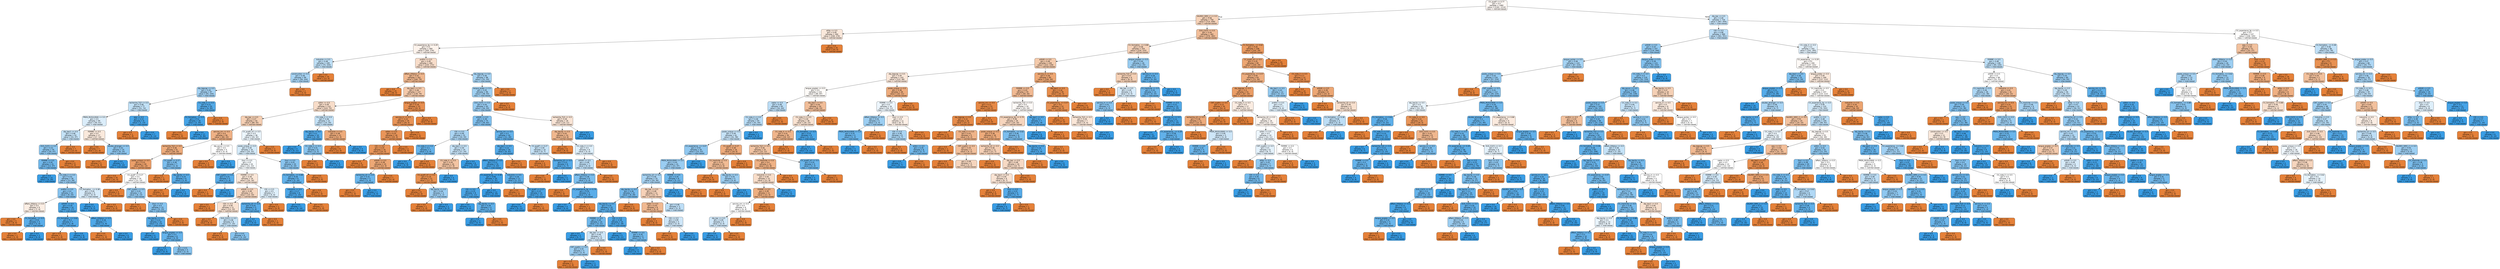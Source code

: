 digraph Tree {
node [shape=box, style="filled, rounded", color="black", fontname=helvetica] ;
edge [fontname=helvetica] ;
0 [label="CV_qualif <= 0.77\ngini = 0.5\nsamples = 1482\nvalue = [1181, 1114]\nclass = notInterviewed", fillcolor="#fef8f4"] ;
1 [label="SALREV_SMIC_2 <= 0.5\ngini = 0.48\nsamples = 756\nvalue = [714, 458]\nclass = notInterviewed", fillcolor="#f6d2b8"] ;
0 -> 1 [labeldistance=2.5, labelangle=45, headlabel="True"] ;
2 [label="a50p <= 0.5\ngini = 0.49\nsamples = 394\nvalue = [338, 276]\nclass = notInterviewed", fillcolor="#fae8db"] ;
1 -> 2 ;
3 [label="CV_experience_3p <= 0.29\ngini = 0.5\nsamples = 369\nvalue = [305, 276]\nclass = notInterviewed", fillcolor="#fdf3ec"] ;
2 -> 3 ;
4 [label="industrie <= 0.5\ngini = 0.48\nsamples = 109\nvalue = [70, 104]\nclass = Interviewed", fillcolor="#bedff6"] ;
3 -> 4 ;
5 [label="construction <= 0.5\ngini = 0.46\nsamples = 99\nvalue = [58, 104]\nclass = Interviewed", fillcolor="#a7d4f4"] ;
4 -> 5 ;
6 [label="dip_bepcap <= 0.5\ngini = 0.45\nsamples = 97\nvalue = [55, 104]\nclass = Interviewed", fillcolor="#a2d1f3"] ;
5 -> 6 ;
7 [label="recherche_TLD <= 0.5\ngini = 0.48\nsamples = 77\nvalue = [51, 74]\nclass = Interviewed", fillcolor="#c1e1f7"] ;
6 -> 7 ;
8 [label="PREN_MUSULMAN <= 0.5\ngini = 0.5\nsamples = 69\nvalue = [50, 61]\nclass = Interviewed", fillcolor="#dbedfa"] ;
7 -> 8 ;
9 [label="dip_bac2 <= 0.5\ngini = 0.48\nsamples = 52\nvalue = [33, 47]\nclass = Interviewed", fillcolor="#c4e2f7"] ;
8 -> 9 ;
10 [label="ZUS_CUCS <= 0.5\ngini = 0.42\nsamples = 45\nvalue = [20, 47]\nclass = Interviewed", fillcolor="#8dc7f0"] ;
9 -> 10 ;
11 [label="FEMME <= 0.5\ngini = 0.34\nsamples = 41\nvalue = [13, 47]\nclass = Interviewed", fillcolor="#70b8ec"] ;
10 -> 11 ;
12 [label="gini = 0.0\nsamples = 13\nvalue = [0, 19]\nclass = Interviewed", fillcolor="#399de5"] ;
11 -> 12 ;
13 [label="CV_note_2 <= 0.5\ngini = 0.43\nsamples = 28\nvalue = [13, 28]\nclass = Interviewed", fillcolor="#95caf1"] ;
11 -> 13 ;
14 [label="profint <= 0.5\ngini = 0.4\nsamples = 23\nvalue = [9, 23]\nclass = Interviewed", fillcolor="#86c3ef"] ;
13 -> 14 ;
15 [label="effent_200plus <= 0.5\ngini = 0.5\nsamples = 9\nvalue = [7, 6]\nclass = notInterviewed", fillcolor="#fbede3"] ;
14 -> 15 ;
16 [label="gini = 0.0\nsamples = 5\nvalue = [6, 0]\nclass = notInterviewed", fillcolor="#e58139"] ;
15 -> 16 ;
17 [label="CV_formation_ <= 0.5\ngini = 0.24\nsamples = 4\nvalue = [1, 6]\nclass = Interviewed", fillcolor="#5aade9"] ;
15 -> 17 ;
18 [label="gini = 0.0\nsamples = 1\nvalue = [1, 0]\nclass = notInterviewed", fillcolor="#e58139"] ;
17 -> 18 ;
19 [label="gini = 0.0\nsamples = 3\nvalue = [0, 6]\nclass = Interviewed", fillcolor="#399de5"] ;
17 -> 19 ;
20 [label="a3049 <= 0.5\ngini = 0.19\nsamples = 14\nvalue = [2, 17]\nclass = Interviewed", fillcolor="#50a9e8"] ;
14 -> 20 ;
21 [label="CV_formation_ <= 0.62\ngini = 0.2\nsamples = 7\nvalue = [1, 8]\nclass = Interviewed", fillcolor="#52a9e8"] ;
20 -> 21 ;
22 [label="gini = 0.0\nsamples = 1\nvalue = [1, 0]\nclass = notInterviewed", fillcolor="#e58139"] ;
21 -> 22 ;
23 [label="gini = 0.0\nsamples = 6\nvalue = [0, 8]\nclass = Interviewed", fillcolor="#399de5"] ;
21 -> 23 ;
24 [label="effent_200plus <= 0.5\ngini = 0.18\nsamples = 7\nvalue = [1, 9]\nclass = Interviewed", fillcolor="#4fa8e8"] ;
20 -> 24 ;
25 [label="gini = 0.0\nsamples = 1\nvalue = [1, 0]\nclass = notInterviewed", fillcolor="#e58139"] ;
24 -> 25 ;
26 [label="gini = 0.0\nsamples = 6\nvalue = [0, 9]\nclass = Interviewed", fillcolor="#399de5"] ;
24 -> 26 ;
27 [label="CV_formation_ <= 0.38\ngini = 0.49\nsamples = 5\nvalue = [4, 5]\nclass = Interviewed", fillcolor="#d7ebfa"] ;
13 -> 27 ;
28 [label="gini = 0.0\nsamples = 3\nvalue = [0, 5]\nclass = Interviewed", fillcolor="#399de5"] ;
27 -> 28 ;
29 [label="gini = 0.0\nsamples = 2\nvalue = [4, 0]\nclass = notInterviewed", fillcolor="#e58139"] ;
27 -> 29 ;
30 [label="gini = 0.0\nsamples = 4\nvalue = [7, 0]\nclass = notInterviewed", fillcolor="#e58139"] ;
10 -> 30 ;
31 [label="gini = 0.0\nsamples = 7\nvalue = [13, 0]\nclass = notInterviewed", fillcolor="#e58139"] ;
9 -> 31 ;
32 [label="FEMME <= 0.5\ngini = 0.5\nsamples = 17\nvalue = [17, 14]\nclass = notInterviewed", fillcolor="#fae9dc"] ;
8 -> 32 ;
33 [label="gini = 0.0\nsamples = 7\nvalue = [11, 0]\nclass = notInterviewed", fillcolor="#e58139"] ;
32 -> 33 ;
34 [label="etudes_etranger <= 0.5\ngini = 0.42\nsamples = 10\nvalue = [6, 14]\nclass = Interviewed", fillcolor="#8ec7f0"] ;
32 -> 34 ;
35 [label="gini = 0.0\nsamples = 5\nvalue = [6, 0]\nclass = notInterviewed", fillcolor="#e58139"] ;
34 -> 35 ;
36 [label="gini = 0.0\nsamples = 5\nvalue = [0, 14]\nclass = Interviewed", fillcolor="#399de5"] ;
34 -> 36 ;
37 [label="eoq <= 0.5\ngini = 0.13\nsamples = 8\nvalue = [1, 13]\nclass = Interviewed", fillcolor="#48a5e7"] ;
7 -> 37 ;
38 [label="gini = 0.0\nsamples = 1\nvalue = [1, 0]\nclass = notInterviewed", fillcolor="#e58139"] ;
37 -> 38 ;
39 [label="gini = 0.0\nsamples = 7\nvalue = [0, 13]\nclass = Interviewed", fillcolor="#399de5"] ;
37 -> 39 ;
40 [label="CV_note_3 <= 0.5\ngini = 0.21\nsamples = 20\nvalue = [4, 30]\nclass = Interviewed", fillcolor="#53aae8"] ;
6 -> 40 ;
41 [label="CV_formation_ <= 0.5\ngini = 0.12\nsamples = 18\nvalue = [2, 30]\nclass = Interviewed", fillcolor="#46a4e7"] ;
40 -> 41 ;
42 [label="gini = 0.0\nsamples = 1\nvalue = [2, 0]\nclass = notInterviewed", fillcolor="#e58139"] ;
41 -> 42 ;
43 [label="gini = 0.0\nsamples = 17\nvalue = [0, 30]\nclass = Interviewed", fillcolor="#399de5"] ;
41 -> 43 ;
44 [label="gini = 0.0\nsamples = 2\nvalue = [2, 0]\nclass = notInterviewed", fillcolor="#e58139"] ;
40 -> 44 ;
45 [label="gini = 0.0\nsamples = 2\nvalue = [3, 0]\nclass = notInterviewed", fillcolor="#e58139"] ;
5 -> 45 ;
46 [label="gini = 0.0\nsamples = 10\nvalue = [12, 0]\nclass = notInterviewed", fillcolor="#e58139"] ;
4 -> 46 ;
47 [label="profint <= 0.5\ngini = 0.49\nsamples = 260\nvalue = [235, 172]\nclass = notInterviewed", fillcolor="#f8ddca"] ;
3 -> 47 ;
48 [label="effent_200plus <= 0.5\ngini = 0.42\nsamples = 162\nvalue = [184, 79]\nclass = notInterviewed", fillcolor="#f0b78e"] ;
47 -> 48 ;
49 [label="gini = 0.0\nsamples = 25\nvalue = [46, 0]\nclass = notInterviewed", fillcolor="#e58139"] ;
48 -> 49 ;
50 [label="dip_bac2 <= 0.5\ngini = 0.46\nsamples = 137\nvalue = [138, 79]\nclass = notInterviewed", fillcolor="#f4c9aa"] ;
48 -> 50 ;
51 [label="a26m <= 0.5\ngini = 0.49\nsamples = 114\nvalue = [103, 75]\nclass = notInterviewed", fillcolor="#f8ddc9"] ;
50 -> 51 ;
52 [label="dip_bac <= 0.5\ngini = 0.47\nsamples = 92\nvalue = [89, 55]\nclass = notInterviewed", fillcolor="#f5cfb3"] ;
51 -> 52 ;
53 [label="service_nm <= 0.5\ngini = 0.4\nsamples = 56\nvalue = [60, 23]\nclass = notInterviewed", fillcolor="#efb185"] ;
52 -> 53 ;
54 [label="recherche_TLD <= 0.5\ngini = 0.38\nsamples = 51\nvalue = [56, 19]\nclass = notInterviewed", fillcolor="#eeac7c"] ;
53 -> 54 ;
55 [label="poste_unique <= 0.5\ngini = 0.31\nsamples = 44\nvalue = [54, 13]\nclass = notInterviewed", fillcolor="#eb9f69"] ;
54 -> 55 ;
56 [label="gini = 0.0\nsamples = 25\nvalue = [41, 0]\nclass = notInterviewed", fillcolor="#e58139"] ;
55 -> 56 ;
57 [label="CV_qualif <= 0.27\ngini = 0.5\nsamples = 19\nvalue = [13, 13]\nclass = notInterviewed", fillcolor="#ffffff"] ;
55 -> 57 ;
58 [label="gini = 0.0\nsamples = 5\nvalue = [7, 0]\nclass = notInterviewed", fillcolor="#e58139"] ;
57 -> 58 ;
59 [label="CNT_sup6m <= 0.5\ngini = 0.43\nsamples = 14\nvalue = [6, 13]\nclass = Interviewed", fillcolor="#94caf1"] ;
57 -> 59 ;
60 [label="gini = 0.0\nsamples = 1\nvalue = [1, 0]\nclass = notInterviewed", fillcolor="#e58139"] ;
59 -> 60 ;
61 [label="ZouI <= 0.5\ngini = 0.4\nsamples = 13\nvalue = [5, 13]\nclass = Interviewed", fillcolor="#85c3ef"] ;
59 -> 61 ;
62 [label="dip_bac2p <= 0.5\ngini = 0.23\nsamples = 10\nvalue = [2, 13]\nclass = Interviewed", fillcolor="#57ace9"] ;
61 -> 62 ;
63 [label="gini = 0.0\nsamples = 4\nvalue = [0, 4]\nclass = Interviewed", fillcolor="#399de5"] ;
62 -> 63 ;
64 [label="langue_anglais <= 0.5\ngini = 0.3\nsamples = 6\nvalue = [2, 9]\nclass = Interviewed", fillcolor="#65b3eb"] ;
62 -> 64 ;
65 [label="gini = 0.0\nsamples = 1\nvalue = [0, 4]\nclass = Interviewed", fillcolor="#399de5"] ;
64 -> 65 ;
66 [label="gini = 0.41\nsamples = 5\nvalue = [2, 5]\nclass = Interviewed", fillcolor="#88c4ef"] ;
64 -> 66 ;
67 [label="gini = 0.0\nsamples = 3\nvalue = [3, 0]\nclass = notInterviewed", fillcolor="#e58139"] ;
61 -> 67 ;
68 [label="CV_qualif <= 0.27\ngini = 0.38\nsamples = 7\nvalue = [2, 6]\nclass = Interviewed", fillcolor="#7bbeee"] ;
54 -> 68 ;
69 [label="gini = 0.0\nsamples = 1\nvalue = [1, 0]\nclass = notInterviewed", fillcolor="#e58139"] ;
68 -> 69 ;
70 [label="dip_bac3p <= 0.5\ngini = 0.24\nsamples = 6\nvalue = [1, 6]\nclass = Interviewed", fillcolor="#5aade9"] ;
68 -> 70 ;
71 [label="gini = 0.0\nsamples = 1\nvalue = [1, 0]\nclass = notInterviewed", fillcolor="#e58139"] ;
70 -> 71 ;
72 [label="gini = 0.0\nsamples = 5\nvalue = [0, 6]\nclass = Interviewed", fillcolor="#399de5"] ;
70 -> 72 ;
73 [label="dip_aucun <= 0.5\ngini = 0.5\nsamples = 5\nvalue = [4, 4]\nclass = notInterviewed", fillcolor="#ffffff"] ;
53 -> 73 ;
74 [label="gini = 0.0\nsamples = 3\nvalue = [4, 0]\nclass = notInterviewed", fillcolor="#e58139"] ;
73 -> 74 ;
75 [label="gini = 0.0\nsamples = 2\nvalue = [0, 4]\nclass = Interviewed", fillcolor="#399de5"] ;
73 -> 75 ;
76 [label="CV_qualif_inf <= 0.5\ngini = 0.5\nsamples = 36\nvalue = [29, 32]\nclass = Interviewed", fillcolor="#ecf6fd"] ;
52 -> 76 ;
77 [label="poste_unique <= 0.5\ngini = 0.49\nsamples = 34\nvalue = [25, 32]\nclass = Interviewed", fillcolor="#d4eaf9"] ;
76 -> 77 ;
78 [label="ZouI <= 0.5\ngini = 0.5\nsamples = 24\nvalue = [21, 22]\nclass = Interviewed", fillcolor="#f6fbfe"] ;
77 -> 78 ;
79 [label="CNT_sup6m <= 0.5\ngini = 0.24\nsamples = 5\nvalue = [1, 6]\nclass = Interviewed", fillcolor="#5aade9"] ;
78 -> 79 ;
80 [label="gini = 0.0\nsamples = 1\nvalue = [1, 0]\nclass = notInterviewed", fillcolor="#e58139"] ;
79 -> 80 ;
81 [label="gini = 0.0\nsamples = 4\nvalue = [0, 6]\nclass = Interviewed", fillcolor="#399de5"] ;
79 -> 81 ;
82 [label="FEMME <= 0.5\ngini = 0.49\nsamples = 19\nvalue = [20, 16]\nclass = notInterviewed", fillcolor="#fae6d7"] ;
78 -> 82 ;
83 [label="a3049 <= 0.5\ngini = 0.48\nsamples = 12\nvalue = [15, 10]\nclass = notInterviewed", fillcolor="#f6d5bd"] ;
82 -> 83 ;
84 [label="gini = 0.0\nsamples = 1\nvalue = [2, 0]\nclass = notInterviewed", fillcolor="#e58139"] ;
83 -> 84 ;
85 [label="CDI <= 0.5\ngini = 0.49\nsamples = 11\nvalue = [13, 10]\nclass = notInterviewed", fillcolor="#f9e2d1"] ;
83 -> 85 ;
86 [label="gini = 0.0\nsamples = 3\nvalue = [6, 0]\nclass = notInterviewed", fillcolor="#e58139"] ;
85 -> 86 ;
87 [label="ZUS_CUCS <= 0.5\ngini = 0.48\nsamples = 8\nvalue = [7, 10]\nclass = Interviewed", fillcolor="#c4e2f7"] ;
85 -> 87 ;
88 [label="gini = 0.0\nsamples = 2\nvalue = [3, 0]\nclass = notInterviewed", fillcolor="#e58139"] ;
87 -> 88 ;
89 [label="gini = 0.41\nsamples = 6\nvalue = [4, 10]\nclass = Interviewed", fillcolor="#88c4ef"] ;
87 -> 89 ;
90 [label="CDI <= 0.5\ngini = 0.5\nsamples = 7\nvalue = [5, 6]\nclass = Interviewed", fillcolor="#deeffb"] ;
82 -> 90 ;
91 [label="recherche_LD <= 0.5\ngini = 0.24\nsamples = 5\nvalue = [1, 6]\nclass = Interviewed", fillcolor="#5aade9"] ;
90 -> 91 ;
92 [label="gini = 0.0\nsamples = 4\nvalue = [0, 6]\nclass = Interviewed", fillcolor="#399de5"] ;
91 -> 92 ;
93 [label="gini = 0.0\nsamples = 1\nvalue = [1, 0]\nclass = notInterviewed", fillcolor="#e58139"] ;
91 -> 93 ;
94 [label="gini = 0.0\nsamples = 2\nvalue = [4, 0]\nclass = notInterviewed", fillcolor="#e58139"] ;
90 -> 94 ;
95 [label="ZouI <= 0.5\ngini = 0.41\nsamples = 10\nvalue = [4, 10]\nclass = Interviewed", fillcolor="#88c4ef"] ;
77 -> 95 ;
96 [label="CV_formation_ <= 0.88\ngini = 0.28\nsamples = 9\nvalue = [2, 10]\nclass = Interviewed", fillcolor="#61b1ea"] ;
95 -> 96 ;
97 [label="industrie <= 0.5\ngini = 0.17\nsamples = 8\nvalue = [1, 10]\nclass = Interviewed", fillcolor="#4da7e8"] ;
96 -> 97 ;
98 [label="gini = 0.0\nsamples = 7\nvalue = [0, 10]\nclass = Interviewed", fillcolor="#399de5"] ;
97 -> 98 ;
99 [label="gini = 0.0\nsamples = 1\nvalue = [1, 0]\nclass = notInterviewed", fillcolor="#e58139"] ;
97 -> 99 ;
100 [label="gini = 0.0\nsamples = 1\nvalue = [1, 0]\nclass = notInterviewed", fillcolor="#e58139"] ;
96 -> 100 ;
101 [label="gini = 0.0\nsamples = 1\nvalue = [2, 0]\nclass = notInterviewed", fillcolor="#e58139"] ;
95 -> 101 ;
102 [label="gini = 0.0\nsamples = 2\nvalue = [4, 0]\nclass = notInterviewed", fillcolor="#e58139"] ;
76 -> 102 ;
103 [label="CV_note_3 <= 0.5\ngini = 0.48\nsamples = 22\nvalue = [14, 20]\nclass = Interviewed", fillcolor="#c4e2f7"] ;
51 -> 103 ;
104 [label="dip_bac2p <= 0.5\ngini = 0.2\nsamples = 10\nvalue = [2, 16]\nclass = Interviewed", fillcolor="#52a9e8"] ;
103 -> 104 ;
105 [label="gini = 0.0\nsamples = 4\nvalue = [0, 11]\nclass = Interviewed", fillcolor="#399de5"] ;
104 -> 105 ;
106 [label="CV_note_2 <= 0.5\ngini = 0.41\nsamples = 6\nvalue = [2, 5]\nclass = Interviewed", fillcolor="#88c4ef"] ;
104 -> 106 ;
107 [label="gini = 0.0\nsamples = 2\nvalue = [2, 0]\nclass = notInterviewed", fillcolor="#e58139"] ;
106 -> 107 ;
108 [label="gini = 0.0\nsamples = 4\nvalue = [0, 5]\nclass = Interviewed", fillcolor="#399de5"] ;
106 -> 108 ;
109 [label="industrie <= 0.5\ngini = 0.38\nsamples = 12\nvalue = [12, 4]\nclass = notInterviewed", fillcolor="#eeab7b"] ;
103 -> 109 ;
110 [label="gini = 0.0\nsamples = 8\nvalue = [12, 0]\nclass = notInterviewed", fillcolor="#e58139"] ;
109 -> 110 ;
111 [label="gini = 0.0\nsamples = 4\nvalue = [0, 4]\nclass = Interviewed", fillcolor="#399de5"] ;
109 -> 111 ;
112 [label="langue_anglais <= 0.5\ngini = 0.18\nsamples = 23\nvalue = [35, 4]\nclass = notInterviewed", fillcolor="#e88f50"] ;
50 -> 112 ;
113 [label="service_m <= 0.5\ngini = 0.23\nsamples = 19\nvalue = [26, 4]\nclass = notInterviewed", fillcolor="#e99457"] ;
112 -> 113 ;
114 [label="a26m <= 0.5\ngini = 0.24\nsamples = 18\nvalue = [25, 4]\nclass = notInterviewed", fillcolor="#e99559"] ;
113 -> 114 ;
115 [label="CDI <= 0.5\ngini = 0.25\nsamples = 16\nvalue = [23, 4]\nclass = notInterviewed", fillcolor="#ea975b"] ;
114 -> 115 ;
116 [label="gini = 0.0\nsamples = 6\nvalue = [10, 0]\nclass = notInterviewed", fillcolor="#e58139"] ;
115 -> 116 ;
117 [label="a3049 <= 0.5\ngini = 0.36\nsamples = 10\nvalue = [13, 4]\nclass = notInterviewed", fillcolor="#eda876"] ;
115 -> 117 ;
118 [label="recherche_LD <= 0.5\ngini = 0.32\nsamples = 3\nvalue = [1, 4]\nclass = Interviewed", fillcolor="#6ab6ec"] ;
117 -> 118 ;
119 [label="gini = 0.0\nsamples = 1\nvalue = [1, 0]\nclass = notInterviewed", fillcolor="#e58139"] ;
118 -> 119 ;
120 [label="gini = 0.0\nsamples = 2\nvalue = [0, 4]\nclass = Interviewed", fillcolor="#399de5"] ;
118 -> 120 ;
121 [label="gini = 0.0\nsamples = 7\nvalue = [12, 0]\nclass = notInterviewed", fillcolor="#e58139"] ;
117 -> 121 ;
122 [label="gini = 0.0\nsamples = 2\nvalue = [2, 0]\nclass = notInterviewed", fillcolor="#e58139"] ;
114 -> 122 ;
123 [label="gini = 0.0\nsamples = 1\nvalue = [1, 0]\nclass = notInterviewed", fillcolor="#e58139"] ;
113 -> 123 ;
124 [label="gini = 0.0\nsamples = 4\nvalue = [9, 0]\nclass = notInterviewed", fillcolor="#e58139"] ;
112 -> 124 ;
125 [label="dip_bepcap <= 0.5\ngini = 0.46\nsamples = 98\nvalue = [51, 93]\nclass = Interviewed", fillcolor="#a6d3f3"] ;
47 -> 125 ;
126 [label="langue_arabe <= 0.5\ngini = 0.45\nsamples = 96\nvalue = [48, 93]\nclass = Interviewed", fillcolor="#9fd0f2"] ;
125 -> 126 ;
127 [label="ZUS_CUCS <= 0.5\ngini = 0.44\nsamples = 93\nvalue = [44, 93]\nclass = Interviewed", fillcolor="#97cbf1"] ;
126 -> 127 ;
128 [label="a3049 <= 0.5\ngini = 0.39\nsamples = 75\nvalue = [30, 82]\nclass = Interviewed", fillcolor="#81c1ef"] ;
127 -> 128 ;
129 [label="CDI <= 0.5\ngini = 0.46\nsamples = 31\nvalue = [19, 33]\nclass = Interviewed", fillcolor="#abd5f4"] ;
128 -> 129 ;
130 [label="CV_note_4 <= 0.5\ngini = 0.3\nsamples = 7\nvalue = [2, 9]\nclass = Interviewed", fillcolor="#65b3eb"] ;
129 -> 130 ;
131 [label="gini = 0.0\nsamples = 6\nvalue = [0, 9]\nclass = Interviewed", fillcolor="#399de5"] ;
130 -> 131 ;
132 [label="gini = 0.0\nsamples = 1\nvalue = [2, 0]\nclass = notInterviewed", fillcolor="#e58139"] ;
130 -> 132 ;
133 [label="dip_bac2 <= 0.5\ngini = 0.49\nsamples = 24\nvalue = [17, 24]\nclass = Interviewed", fillcolor="#c5e2f7"] ;
129 -> 133 ;
134 [label="CV_note_4 <= 0.5\ngini = 0.45\nsamples = 16\nvalue = [17, 9]\nclass = notInterviewed", fillcolor="#f3c4a2"] ;
133 -> 134 ;
135 [label="CV_qualif_inf <= 0.5\ngini = 0.19\nsamples = 12\nvalue = [17, 2]\nclass = notInterviewed", fillcolor="#e89050"] ;
134 -> 135 ;
136 [label="gini = 0.0\nsamples = 9\nvalue = [16, 0]\nclass = notInterviewed", fillcolor="#e58139"] ;
135 -> 136 ;
137 [label="dip_bac2p <= 0.5\ngini = 0.44\nsamples = 3\nvalue = [1, 2]\nclass = Interviewed", fillcolor="#9ccef2"] ;
135 -> 137 ;
138 [label="gini = 0.0\nsamples = 1\nvalue = [1, 0]\nclass = notInterviewed", fillcolor="#e58139"] ;
137 -> 138 ;
139 [label="gini = 0.0\nsamples = 2\nvalue = [0, 2]\nclass = Interviewed", fillcolor="#399de5"] ;
137 -> 139 ;
140 [label="gini = 0.0\nsamples = 4\nvalue = [0, 7]\nclass = Interviewed", fillcolor="#399de5"] ;
134 -> 140 ;
141 [label="gini = 0.0\nsamples = 8\nvalue = [0, 15]\nclass = Interviewed", fillcolor="#399de5"] ;
133 -> 141 ;
142 [label="service_nm <= 0.5\ngini = 0.3\nsamples = 44\nvalue = [11, 49]\nclass = Interviewed", fillcolor="#65b3eb"] ;
128 -> 142 ;
143 [label="dip_bac2 <= 0.5\ngini = 0.22\nsamples = 34\nvalue = [6, 42]\nclass = Interviewed", fillcolor="#55abe9"] ;
142 -> 143 ;
144 [label="effent_200plus <= 0.5\ngini = 0.12\nsamples = 31\nvalue = [3, 42]\nclass = Interviewed", fillcolor="#47a4e7"] ;
143 -> 144 ;
145 [label="CV_experience_ <= 0.36\ngini = 0.06\nsamples = 20\nvalue = [1, 31]\nclass = Interviewed", fillcolor="#3fa0e6"] ;
144 -> 145 ;
146 [label="CDI <= 0.5\ngini = 0.15\nsamples = 8\nvalue = [1, 11]\nclass = Interviewed", fillcolor="#4ba6e7"] ;
145 -> 146 ;
147 [label="gini = 0.0\nsamples = 4\nvalue = [0, 6]\nclass = Interviewed", fillcolor="#399de5"] ;
146 -> 147 ;
148 [label="dip_bac3p <= 0.5\ngini = 0.28\nsamples = 4\nvalue = [1, 5]\nclass = Interviewed", fillcolor="#61b1ea"] ;
146 -> 148 ;
149 [label="gini = 0.0\nsamples = 3\nvalue = [0, 5]\nclass = Interviewed", fillcolor="#399de5"] ;
148 -> 149 ;
150 [label="gini = 0.0\nsamples = 1\nvalue = [1, 0]\nclass = notInterviewed", fillcolor="#e58139"] ;
148 -> 150 ;
151 [label="gini = 0.0\nsamples = 12\nvalue = [0, 20]\nclass = Interviewed", fillcolor="#399de5"] ;
145 -> 151 ;
152 [label="industrie <= 0.5\ngini = 0.26\nsamples = 11\nvalue = [2, 11]\nclass = Interviewed", fillcolor="#5dafea"] ;
144 -> 152 ;
153 [label="gini = 0.0\nsamples = 1\nvalue = [1, 0]\nclass = notInterviewed", fillcolor="#e58139"] ;
152 -> 153 ;
154 [label="CV_qualif <= 0.27\ngini = 0.15\nsamples = 10\nvalue = [1, 11]\nclass = Interviewed", fillcolor="#4ba6e7"] ;
152 -> 154 ;
155 [label="gini = 0.0\nsamples = 9\nvalue = [0, 11]\nclass = Interviewed", fillcolor="#399de5"] ;
154 -> 155 ;
156 [label="gini = 0.0\nsamples = 1\nvalue = [1, 0]\nclass = notInterviewed", fillcolor="#e58139"] ;
154 -> 156 ;
157 [label="gini = 0.0\nsamples = 3\nvalue = [3, 0]\nclass = notInterviewed", fillcolor="#e58139"] ;
143 -> 157 ;
158 [label="CV_qualif <= 0.27\ngini = 0.49\nsamples = 10\nvalue = [5, 7]\nclass = Interviewed", fillcolor="#c6e3f8"] ;
142 -> 158 ;
159 [label="gini = 0.0\nsamples = 4\nvalue = [4, 0]\nclass = notInterviewed", fillcolor="#e58139"] ;
158 -> 159 ;
160 [label="recherche_LD <= 0.5\ngini = 0.22\nsamples = 6\nvalue = [1, 7]\nclass = Interviewed", fillcolor="#55abe9"] ;
158 -> 160 ;
161 [label="gini = 0.0\nsamples = 1\nvalue = [1, 0]\nclass = notInterviewed", fillcolor="#e58139"] ;
160 -> 161 ;
162 [label="gini = 0.0\nsamples = 5\nvalue = [0, 7]\nclass = Interviewed", fillcolor="#399de5"] ;
160 -> 162 ;
163 [label="recherche_TLD <= 0.5\ngini = 0.49\nsamples = 18\nvalue = [14, 11]\nclass = notInterviewed", fillcolor="#f9e4d5"] ;
127 -> 163 ;
164 [label="dip_bac3p <= 0.5\ngini = 0.42\nsamples = 14\nvalue = [14, 6]\nclass = notInterviewed", fillcolor="#f0b78e"] ;
163 -> 164 ;
165 [label="gini = 0.0\nsamples = 6\nvalue = [9, 0]\nclass = notInterviewed", fillcolor="#e58139"] ;
164 -> 165 ;
166 [label="CV_note_4 <= 0.5\ngini = 0.5\nsamples = 8\nvalue = [5, 6]\nclass = Interviewed", fillcolor="#deeffb"] ;
164 -> 166 ;
167 [label="a3049 <= 0.5\ngini = 0.48\nsamples = 7\nvalue = [4, 6]\nclass = Interviewed", fillcolor="#bddef6"] ;
166 -> 167 ;
168 [label="effent_200plus <= 0.5\ngini = 0.38\nsamples = 6\nvalue = [2, 6]\nclass = Interviewed", fillcolor="#7bbeee"] ;
167 -> 168 ;
169 [label="gini = 0.0\nsamples = 1\nvalue = [1, 0]\nclass = notInterviewed", fillcolor="#e58139"] ;
168 -> 169 ;
170 [label="CV_experience_3p <= 0.79\ngini = 0.24\nsamples = 5\nvalue = [1, 6]\nclass = Interviewed", fillcolor="#5aade9"] ;
168 -> 170 ;
171 [label="gini = 0.0\nsamples = 4\nvalue = [0, 6]\nclass = Interviewed", fillcolor="#399de5"] ;
170 -> 171 ;
172 [label="gini = 0.0\nsamples = 1\nvalue = [1, 0]\nclass = notInterviewed", fillcolor="#e58139"] ;
170 -> 172 ;
173 [label="gini = 0.0\nsamples = 1\nvalue = [2, 0]\nclass = notInterviewed", fillcolor="#e58139"] ;
167 -> 173 ;
174 [label="gini = 0.0\nsamples = 1\nvalue = [1, 0]\nclass = notInterviewed", fillcolor="#e58139"] ;
166 -> 174 ;
175 [label="gini = 0.0\nsamples = 4\nvalue = [0, 5]\nclass = Interviewed", fillcolor="#399de5"] ;
163 -> 175 ;
176 [label="gini = 0.0\nsamples = 3\nvalue = [4, 0]\nclass = notInterviewed", fillcolor="#e58139"] ;
126 -> 176 ;
177 [label="gini = 0.0\nsamples = 2\nvalue = [3, 0]\nclass = notInterviewed", fillcolor="#e58139"] ;
125 -> 177 ;
178 [label="gini = 0.0\nsamples = 25\nvalue = [33, 0]\nclass = notInterviewed", fillcolor="#e58139"] ;
2 -> 178 ;
179 [label="ZUS_CUCS <= 0.5\ngini = 0.44\nsamples = 362\nvalue = [376, 182]\nclass = notInterviewed", fillcolor="#f2be99"] ;
1 -> 179 ;
180 [label="CV_formation_ <= 0.88\ngini = 0.48\nsamples = 254\nvalue = [234, 153]\nclass = notInterviewed", fillcolor="#f6d3ba"] ;
179 -> 180 ;
181 [label="a3049 <= 0.5\ngini = 0.46\nsamples = 228\nvalue = [222, 128]\nclass = notInterviewed", fillcolor="#f4caab"] ;
180 -> 181 ;
182 [label="dip_bepcap <= 0.5\ngini = 0.49\nsamples = 143\nvalue = [122, 98]\nclass = notInterviewed", fillcolor="#fae6d8"] ;
181 -> 182 ;
183 [label="langue_anglais <= 0.5\ngini = 0.5\nsamples = 115\nvalue = [90, 87]\nclass = notInterviewed", fillcolor="#fefbf8"] ;
182 -> 183 ;
184 [label="cadre <= 0.5\ngini = 0.48\nsamples = 65\nvalue = [42, 64]\nclass = Interviewed", fillcolor="#bbddf6"] ;
183 -> 184 ;
185 [label="CV_note_4 <= 0.5\ngini = 0.48\nsamples = 64\nvalue = [41, 64]\nclass = Interviewed", fillcolor="#b8dcf6"] ;
184 -> 185 ;
186 [label="poste_unique <= 0.5\ngini = 0.49\nsamples = 61\nvalue = [41, 58]\nclass = Interviewed", fillcolor="#c5e2f7"] ;
185 -> 186 ;
187 [label="CV_experience_ <= 0.07\ngini = 0.43\nsamples = 45\nvalue = [23, 52]\nclass = Interviewed", fillcolor="#91c8f0"] ;
186 -> 187 ;
188 [label="PREN_MUSULMAN <= 0.5\ngini = 0.44\nsamples = 41\nvalue = [23, 47]\nclass = Interviewed", fillcolor="#9acdf2"] ;
187 -> 188 ;
189 [label="recherche_LD <= 0.5\ngini = 0.46\nsamples = 33\nvalue = [20, 36]\nclass = Interviewed", fillcolor="#a7d3f3"] ;
188 -> 189 ;
190 [label="dip_bac3p <= 0.5\ngini = 0.36\nsamples = 22\nvalue = [9, 29]\nclass = Interviewed", fillcolor="#76bbed"] ;
189 -> 190 ;
191 [label="dip_bac2p <= 0.5\ngini = 0.25\nsamples = 20\nvalue = [5, 29]\nclass = Interviewed", fillcolor="#5baee9"] ;
190 -> 191 ;
192 [label="FEMME <= 0.5\ngini = 0.34\nsamples = 10\nvalue = [3, 11]\nclass = Interviewed", fillcolor="#6fb8ec"] ;
191 -> 192 ;
193 [label="gini = 0.0\nsamples = 5\nvalue = [0, 7]\nclass = Interviewed", fillcolor="#399de5"] ;
192 -> 193 ;
194 [label="dip_bac <= 0.5\ngini = 0.49\nsamples = 5\nvalue = [3, 4]\nclass = Interviewed", fillcolor="#cee6f8"] ;
192 -> 194 ;
195 [label="CNT_sup6m <= 0.5\ngini = 0.44\nsamples = 4\nvalue = [2, 4]\nclass = Interviewed", fillcolor="#9ccef2"] ;
194 -> 195 ;
196 [label="gini = 0.0\nsamples = 1\nvalue = [2, 0]\nclass = notInterviewed", fillcolor="#e58139"] ;
195 -> 196 ;
197 [label="gini = 0.0\nsamples = 3\nvalue = [0, 4]\nclass = Interviewed", fillcolor="#399de5"] ;
195 -> 197 ;
198 [label="gini = 0.0\nsamples = 1\nvalue = [1, 0]\nclass = notInterviewed", fillcolor="#e58139"] ;
194 -> 198 ;
199 [label="CDI <= 0.5\ngini = 0.18\nsamples = 10\nvalue = [2, 18]\nclass = Interviewed", fillcolor="#4fa8e8"] ;
191 -> 199 ;
200 [label="gini = 0.0\nsamples = 5\nvalue = [0, 11]\nclass = Interviewed", fillcolor="#399de5"] ;
199 -> 200 ;
201 [label="FEMME <= 0.5\ngini = 0.35\nsamples = 5\nvalue = [2, 7]\nclass = Interviewed", fillcolor="#72b9ec"] ;
199 -> 201 ;
202 [label="gini = 0.0\nsamples = 4\nvalue = [0, 7]\nclass = Interviewed", fillcolor="#399de5"] ;
201 -> 202 ;
203 [label="gini = 0.0\nsamples = 1\nvalue = [2, 0]\nclass = notInterviewed", fillcolor="#e58139"] ;
201 -> 203 ;
204 [label="gini = 0.0\nsamples = 2\nvalue = [4, 0]\nclass = notInterviewed", fillcolor="#e58139"] ;
190 -> 204 ;
205 [label="dip_bac <= 0.5\ngini = 0.48\nsamples = 11\nvalue = [11, 7]\nclass = notInterviewed", fillcolor="#f6d1b7"] ;
189 -> 205 ;
206 [label="a26m <= 0.5\ngini = 0.43\nsamples = 8\nvalue = [9, 4]\nclass = notInterviewed", fillcolor="#f1b991"] ;
205 -> 206 ;
207 [label="gini = 0.0\nsamples = 4\nvalue = [6, 0]\nclass = notInterviewed", fillcolor="#e58139"] ;
206 -> 207 ;
208 [label="CDI <= 0.5\ngini = 0.49\nsamples = 4\nvalue = [3, 4]\nclass = Interviewed", fillcolor="#cee6f8"] ;
206 -> 208 ;
209 [label="gini = 0.0\nsamples = 1\nvalue = [3, 0]\nclass = notInterviewed", fillcolor="#e58139"] ;
208 -> 209 ;
210 [label="gini = 0.0\nsamples = 3\nvalue = [0, 4]\nclass = Interviewed", fillcolor="#399de5"] ;
208 -> 210 ;
211 [label="gini = 0.48\nsamples = 3\nvalue = [2, 3]\nclass = Interviewed", fillcolor="#bddef6"] ;
205 -> 211 ;
212 [label="FEMME <= 0.5\ngini = 0.34\nsamples = 8\nvalue = [3, 11]\nclass = Interviewed", fillcolor="#6fb8ec"] ;
188 -> 212 ;
213 [label="gini = 0.0\nsamples = 6\nvalue = [0, 11]\nclass = Interviewed", fillcolor="#399de5"] ;
212 -> 213 ;
214 [label="gini = 0.0\nsamples = 2\nvalue = [3, 0]\nclass = notInterviewed", fillcolor="#e58139"] ;
212 -> 214 ;
215 [label="gini = 0.0\nsamples = 4\nvalue = [0, 5]\nclass = Interviewed", fillcolor="#399de5"] ;
187 -> 215 ;
216 [label="CV_qualif <= 0.27\ngini = 0.38\nsamples = 16\nvalue = [18, 6]\nclass = notInterviewed", fillcolor="#eeab7b"] ;
186 -> 216 ;
217 [label="CV_inactivite <= 0.5\ngini = 0.43\nsamples = 13\nvalue = [13, 6]\nclass = notInterviewed", fillcolor="#f1bb94"] ;
216 -> 217 ;
218 [label="gini = 0.0\nsamples = 8\nvalue = [10, 0]\nclass = notInterviewed", fillcolor="#e58139"] ;
217 -> 218 ;
219 [label="dip_bac3p <= 0.5\ngini = 0.44\nsamples = 5\nvalue = [3, 6]\nclass = Interviewed", fillcolor="#9ccef2"] ;
217 -> 219 ;
220 [label="gini = 0.0\nsamples = 1\nvalue = [3, 0]\nclass = notInterviewed", fillcolor="#e58139"] ;
219 -> 220 ;
221 [label="gini = 0.0\nsamples = 4\nvalue = [0, 6]\nclass = Interviewed", fillcolor="#399de5"] ;
219 -> 221 ;
222 [label="gini = 0.0\nsamples = 3\nvalue = [5, 0]\nclass = notInterviewed", fillcolor="#e58139"] ;
216 -> 222 ;
223 [label="gini = 0.0\nsamples = 3\nvalue = [0, 6]\nclass = Interviewed", fillcolor="#399de5"] ;
185 -> 223 ;
224 [label="gini = 0.0\nsamples = 1\nvalue = [1, 0]\nclass = notInterviewed", fillcolor="#e58139"] ;
184 -> 224 ;
225 [label="dip_bac2 <= 0.5\ngini = 0.44\nsamples = 50\nvalue = [48, 23]\nclass = notInterviewed", fillcolor="#f1bd98"] ;
183 -> 225 ;
226 [label="CV_note_3 <= 0.5\ngini = 0.49\nsamples = 38\nvalue = [30, 23]\nclass = notInterviewed", fillcolor="#f9e2d1"] ;
225 -> 226 ;
227 [label="CV_note_4 <= 0.5\ngini = 0.41\nsamples = 30\nvalue = [29, 12]\nclass = notInterviewed", fillcolor="#f0b58b"] ;
226 -> 227 ;
228 [label="recherche_TLD <= 0.5\ngini = 0.46\nsamples = 25\nvalue = [22, 12]\nclass = notInterviewed", fillcolor="#f3c6a5"] ;
227 -> 228 ;
229 [label="CV_inactivite <= 0.5\ngini = 0.4\nsamples = 21\nvalue = [21, 8]\nclass = notInterviewed", fillcolor="#efb184"] ;
228 -> 229 ;
230 [label="industrie <= 0.5\ngini = 0.49\nsamples = 15\nvalue = [11, 8]\nclass = notInterviewed", fillcolor="#f8ddc9"] ;
229 -> 230 ;
231 [label="FEMME <= 0.5\ngini = 0.39\nsamples = 11\nvalue = [11, 4]\nclass = notInterviewed", fillcolor="#eeaf81"] ;
230 -> 231 ;
232 [label="service_nm <= 0.5\ngini = 0.5\nsamples = 6\nvalue = [4, 4]\nclass = notInterviewed", fillcolor="#ffffff"] ;
231 -> 232 ;
233 [label="dip_bac <= 0.5\ngini = 0.49\nsamples = 5\nvalue = [3, 4]\nclass = Interviewed", fillcolor="#cee6f8"] ;
232 -> 233 ;
234 [label="gini = 0.0\nsamples = 4\nvalue = [0, 4]\nclass = Interviewed", fillcolor="#399de5"] ;
233 -> 234 ;
235 [label="gini = 0.0\nsamples = 1\nvalue = [3, 0]\nclass = notInterviewed", fillcolor="#e58139"] ;
233 -> 235 ;
236 [label="gini = 0.0\nsamples = 1\nvalue = [1, 0]\nclass = notInterviewed", fillcolor="#e58139"] ;
232 -> 236 ;
237 [label="gini = 0.0\nsamples = 5\nvalue = [7, 0]\nclass = notInterviewed", fillcolor="#e58139"] ;
231 -> 237 ;
238 [label="gini = 0.0\nsamples = 4\nvalue = [0, 4]\nclass = Interviewed", fillcolor="#399de5"] ;
230 -> 238 ;
239 [label="gini = 0.0\nsamples = 6\nvalue = [10, 0]\nclass = notInterviewed", fillcolor="#e58139"] ;
229 -> 239 ;
240 [label="CV_qualif_inf <= 0.5\ngini = 0.32\nsamples = 4\nvalue = [1, 4]\nclass = Interviewed", fillcolor="#6ab6ec"] ;
228 -> 240 ;
241 [label="gini = 0.0\nsamples = 3\nvalue = [0, 4]\nclass = Interviewed", fillcolor="#399de5"] ;
240 -> 241 ;
242 [label="gini = 0.0\nsamples = 1\nvalue = [1, 0]\nclass = notInterviewed", fillcolor="#e58139"] ;
240 -> 242 ;
243 [label="gini = 0.0\nsamples = 5\nvalue = [7, 0]\nclass = notInterviewed", fillcolor="#e58139"] ;
227 -> 243 ;
244 [label="CV_formation_ <= 0.5\ngini = 0.15\nsamples = 8\nvalue = [1, 11]\nclass = Interviewed", fillcolor="#4ba6e7"] ;
226 -> 244 ;
245 [label="gini = 0.0\nsamples = 7\nvalue = [0, 11]\nclass = Interviewed", fillcolor="#399de5"] ;
244 -> 245 ;
246 [label="gini = 0.0\nsamples = 1\nvalue = [1, 0]\nclass = notInterviewed", fillcolor="#e58139"] ;
244 -> 246 ;
247 [label="gini = 0.0\nsamples = 12\nvalue = [18, 0]\nclass = notInterviewed", fillcolor="#e58139"] ;
225 -> 247 ;
248 [label="poste_unique <= 0.5\ngini = 0.38\nsamples = 28\nvalue = [32, 11]\nclass = notInterviewed", fillcolor="#eeac7d"] ;
182 -> 248 ;
249 [label="FEMME <= 0.5\ngini = 0.5\nsamples = 16\nvalue = [10, 11]\nclass = Interviewed", fillcolor="#edf6fd"] ;
248 -> 249 ;
250 [label="effent_200plus <= 0.5\ngini = 0.44\nsamples = 5\nvalue = [2, 4]\nclass = Interviewed", fillcolor="#9ccef2"] ;
249 -> 250 ;
251 [label="PREN_MUSULMAN <= 0.5\ngini = 0.32\nsamples = 4\nvalue = [1, 4]\nclass = Interviewed", fillcolor="#6ab6ec"] ;
250 -> 251 ;
252 [label="gini = 0.0\nsamples = 3\nvalue = [0, 4]\nclass = Interviewed", fillcolor="#399de5"] ;
251 -> 252 ;
253 [label="gini = 0.0\nsamples = 1\nvalue = [1, 0]\nclass = notInterviewed", fillcolor="#e58139"] ;
251 -> 253 ;
254 [label="gini = 0.0\nsamples = 1\nvalue = [1, 0]\nclass = notInterviewed", fillcolor="#e58139"] ;
250 -> 254 ;
255 [label="ZouI <= 0.5\ngini = 0.5\nsamples = 11\nvalue = [8, 7]\nclass = notInterviewed", fillcolor="#fcefe6"] ;
249 -> 255 ;
256 [label="CDI <= 0.5\ngini = 0.46\nsamples = 9\nvalue = [4, 7]\nclass = Interviewed", fillcolor="#aad5f4"] ;
255 -> 256 ;
257 [label="gini = 0.0\nsamples = 1\nvalue = [2, 0]\nclass = notInterviewed", fillcolor="#e58139"] ;
256 -> 257 ;
258 [label="a26m <= 0.5\ngini = 0.35\nsamples = 8\nvalue = [2, 7]\nclass = Interviewed", fillcolor="#72b9ec"] ;
256 -> 258 ;
259 [label="gini = 0.0\nsamples = 7\nvalue = [0, 7]\nclass = Interviewed", fillcolor="#399de5"] ;
258 -> 259 ;
260 [label="gini = 0.0\nsamples = 1\nvalue = [2, 0]\nclass = notInterviewed", fillcolor="#e58139"] ;
258 -> 260 ;
261 [label="gini = 0.0\nsamples = 2\nvalue = [4, 0]\nclass = notInterviewed", fillcolor="#e58139"] ;
255 -> 261 ;
262 [label="gini = 0.0\nsamples = 12\nvalue = [22, 0]\nclass = notInterviewed", fillcolor="#e58139"] ;
248 -> 262 ;
263 [label="service_m <= 0.5\ngini = 0.36\nsamples = 85\nvalue = [100, 30]\nclass = notInterviewed", fillcolor="#eda774"] ;
181 -> 263 ;
264 [label="FEMME <= 0.5\ngini = 0.43\nsamples = 55\nvalue = [58, 26]\nclass = notInterviewed", fillcolor="#f1b992"] ;
263 -> 264 ;
265 [label="service_nm <= 0.5\ngini = 0.11\nsamples = 22\nvalue = [33, 2]\nclass = notInterviewed", fillcolor="#e78945"] ;
264 -> 265 ;
266 [label="dip_bepcap <= 0.5\ngini = 0.15\nsamples = 16\nvalue = [23, 2]\nclass = notInterviewed", fillcolor="#e78c4a"] ;
265 -> 266 ;
267 [label="gini = 0.0\nsamples = 11\nvalue = [18, 0]\nclass = notInterviewed", fillcolor="#e58139"] ;
266 -> 267 ;
268 [label="CV_note_3 <= 0.5\ngini = 0.41\nsamples = 5\nvalue = [5, 2]\nclass = notInterviewed", fillcolor="#efb388"] ;
266 -> 268 ;
269 [label="gini = 0.0\nsamples = 1\nvalue = [1, 0]\nclass = notInterviewed", fillcolor="#e58139"] ;
268 -> 269 ;
270 [label="CNT_sup6m <= 0.5\ngini = 0.44\nsamples = 4\nvalue = [4, 2]\nclass = notInterviewed", fillcolor="#f2c09c"] ;
268 -> 270 ;
271 [label="gini = 0.0\nsamples = 1\nvalue = [1, 0]\nclass = notInterviewed", fillcolor="#e58139"] ;
270 -> 271 ;
272 [label="gini = 0.48\nsamples = 3\nvalue = [3, 2]\nclass = notInterviewed", fillcolor="#f6d5bd"] ;
270 -> 272 ;
273 [label="gini = 0.0\nsamples = 6\nvalue = [10, 0]\nclass = notInterviewed", fillcolor="#e58139"] ;
265 -> 273 ;
274 [label="recherche_TLD <= 0.5\ngini = 0.5\nsamples = 33\nvalue = [25, 24]\nclass = notInterviewed", fillcolor="#fefaf7"] ;
264 -> 274 ;
275 [label="CV_experience_3p <= 0.79\ngini = 0.48\nsamples = 26\nvalue = [24, 16]\nclass = notInterviewed", fillcolor="#f6d5bd"] ;
274 -> 275 ;
276 [label="poste_unique <= 0.5\ngini = 0.38\nsamples = 18\nvalue = [21, 7]\nclass = notInterviewed", fillcolor="#eeab7b"] ;
275 -> 276 ;
277 [label="recherche_LD <= 0.5\ngini = 0.48\nsamples = 11\nvalue = [11, 7]\nclass = notInterviewed", fillcolor="#f6d1b7"] ;
276 -> 277 ;
278 [label="gini = 0.0\nsamples = 1\nvalue = [1, 0]\nclass = notInterviewed", fillcolor="#e58139"] ;
277 -> 278 ;
279 [label="dip_bac <= 0.5\ngini = 0.48\nsamples = 10\nvalue = [10, 7]\nclass = notInterviewed", fillcolor="#f7d9c4"] ;
277 -> 279 ;
280 [label="dip_bac2 <= 0.5\ngini = 0.49\nsamples = 9\nvalue = [9, 7]\nclass = notInterviewed", fillcolor="#f9e3d3"] ;
279 -> 280 ;
281 [label="gini = 0.0\nsamples = 4\nvalue = [8, 0]\nclass = notInterviewed", fillcolor="#e58139"] ;
280 -> 281 ;
282 [label="ZouI <= 0.5\ngini = 0.22\nsamples = 5\nvalue = [1, 7]\nclass = Interviewed", fillcolor="#55abe9"] ;
280 -> 282 ;
283 [label="gini = 0.0\nsamples = 4\nvalue = [0, 7]\nclass = Interviewed", fillcolor="#399de5"] ;
282 -> 283 ;
284 [label="gini = 0.0\nsamples = 1\nvalue = [1, 0]\nclass = notInterviewed", fillcolor="#e58139"] ;
282 -> 284 ;
285 [label="gini = 0.0\nsamples = 1\nvalue = [1, 0]\nclass = notInterviewed", fillcolor="#e58139"] ;
279 -> 285 ;
286 [label="gini = 0.0\nsamples = 7\nvalue = [10, 0]\nclass = notInterviewed", fillcolor="#e58139"] ;
276 -> 286 ;
287 [label="CV_formation_ <= 0.62\ngini = 0.38\nsamples = 8\nvalue = [3, 9]\nclass = Interviewed", fillcolor="#7bbeee"] ;
275 -> 287 ;
288 [label="dip_bac2p <= 0.5\ngini = 0.18\nsamples = 7\nvalue = [1, 9]\nclass = Interviewed", fillcolor="#4fa8e8"] ;
287 -> 288 ;
289 [label="gini = 0.0\nsamples = 1\nvalue = [1, 0]\nclass = notInterviewed", fillcolor="#e58139"] ;
288 -> 289 ;
290 [label="gini = 0.0\nsamples = 6\nvalue = [0, 9]\nclass = Interviewed", fillcolor="#399de5"] ;
288 -> 290 ;
291 [label="gini = 0.0\nsamples = 1\nvalue = [2, 0]\nclass = notInterviewed", fillcolor="#e58139"] ;
287 -> 291 ;
292 [label="dip_bac2 <= 0.5\ngini = 0.2\nsamples = 7\nvalue = [1, 8]\nclass = Interviewed", fillcolor="#52a9e8"] ;
274 -> 292 ;
293 [label="gini = 0.0\nsamples = 6\nvalue = [0, 8]\nclass = Interviewed", fillcolor="#399de5"] ;
292 -> 293 ;
294 [label="gini = 0.0\nsamples = 1\nvalue = [1, 0]\nclass = notInterviewed", fillcolor="#e58139"] ;
292 -> 294 ;
295 [label="dip_bac2 <= 0.5\ngini = 0.16\nsamples = 30\nvalue = [42, 4]\nclass = notInterviewed", fillcolor="#e78d4c"] ;
263 -> 295 ;
296 [label="CV_experience_ <= 0.57\ngini = 0.2\nsamples = 22\nvalue = [32, 4]\nclass = notInterviewed", fillcolor="#e89152"] ;
295 -> 296 ;
297 [label="gini = 0.0\nsamples = 15\nvalue = [27, 0]\nclass = notInterviewed", fillcolor="#e58139"] ;
296 -> 297 ;
298 [label="recherche_TLD <= 0.5\ngini = 0.49\nsamples = 7\nvalue = [5, 4]\nclass = notInterviewed", fillcolor="#fae6d7"] ;
296 -> 298 ;
299 [label="gini = 0.0\nsamples = 3\nvalue = [5, 0]\nclass = notInterviewed", fillcolor="#e58139"] ;
298 -> 299 ;
300 [label="gini = 0.0\nsamples = 4\nvalue = [0, 4]\nclass = Interviewed", fillcolor="#399de5"] ;
298 -> 300 ;
301 [label="gini = 0.0\nsamples = 8\nvalue = [10, 0]\nclass = notInterviewed", fillcolor="#e58139"] ;
295 -> 301 ;
302 [label="langue_anglais <= 0.5\ngini = 0.44\nsamples = 26\nvalue = [12, 25]\nclass = Interviewed", fillcolor="#98ccf1"] ;
180 -> 302 ;
303 [label="recherche_TLD <= 0.5\ngini = 0.47\nsamples = 9\nvalue = [8, 5]\nclass = notInterviewed", fillcolor="#f5d0b5"] ;
302 -> 303 ;
304 [label="gini = 0.0\nsamples = 3\nvalue = [4, 0]\nclass = notInterviewed", fillcolor="#e58139"] ;
303 -> 304 ;
305 [label="dip_bac <= 0.5\ngini = 0.49\nsamples = 6\nvalue = [4, 5]\nclass = Interviewed", fillcolor="#d7ebfa"] ;
303 -> 305 ;
306 [label="service_m <= 0.5\ngini = 0.41\nsamples = 5\nvalue = [2, 5]\nclass = Interviewed", fillcolor="#88c4ef"] ;
305 -> 306 ;
307 [label="gini = 0.0\nsamples = 3\nvalue = [0, 5]\nclass = Interviewed", fillcolor="#399de5"] ;
306 -> 307 ;
308 [label="gini = 0.0\nsamples = 2\nvalue = [2, 0]\nclass = notInterviewed", fillcolor="#e58139"] ;
306 -> 308 ;
309 [label="gini = 0.0\nsamples = 1\nvalue = [2, 0]\nclass = notInterviewed", fillcolor="#e58139"] ;
305 -> 309 ;
310 [label="service_m <= 0.5\ngini = 0.28\nsamples = 17\nvalue = [4, 20]\nclass = Interviewed", fillcolor="#61b1ea"] ;
302 -> 310 ;
311 [label="CV_inactivite <= 0.5\ngini = 0.33\nsamples = 14\nvalue = [4, 15]\nclass = Interviewed", fillcolor="#6eb7ec"] ;
310 -> 311 ;
312 [label="gini = 0.0\nsamples = 2\nvalue = [2, 0]\nclass = notInterviewed", fillcolor="#e58139"] ;
311 -> 312 ;
313 [label="FEMME <= 0.5\ngini = 0.21\nsamples = 12\nvalue = [2, 15]\nclass = Interviewed", fillcolor="#53aae8"] ;
311 -> 313 ;
314 [label="gini = 0.0\nsamples = 1\nvalue = [1, 0]\nclass = notInterviewed", fillcolor="#e58139"] ;
313 -> 314 ;
315 [label="service_nm <= 0.5\ngini = 0.12\nsamples = 11\nvalue = [1, 15]\nclass = Interviewed", fillcolor="#46a4e7"] ;
313 -> 315 ;
316 [label="gini = 0.0\nsamples = 6\nvalue = [0, 10]\nclass = Interviewed", fillcolor="#399de5"] ;
315 -> 316 ;
317 [label="CV_experience_ <= 0.29\ngini = 0.28\nsamples = 5\nvalue = [1, 5]\nclass = Interviewed", fillcolor="#61b1ea"] ;
315 -> 317 ;
318 [label="gini = 0.0\nsamples = 1\nvalue = [1, 0]\nclass = notInterviewed", fillcolor="#e58139"] ;
317 -> 318 ;
319 [label="gini = 0.0\nsamples = 4\nvalue = [0, 5]\nclass = Interviewed", fillcolor="#399de5"] ;
317 -> 319 ;
320 [label="gini = 0.0\nsamples = 3\nvalue = [0, 5]\nclass = Interviewed", fillcolor="#399de5"] ;
310 -> 320 ;
321 [label="CV_formation_ <= 0.62\ngini = 0.28\nsamples = 108\nvalue = [142, 29]\nclass = notInterviewed", fillcolor="#ea9b61"] ;
179 -> 321 ;
322 [label="CV_qualif_inf <= 0.5\ngini = 0.35\nsamples = 85\nvalue = [100, 29]\nclass = notInterviewed", fillcolor="#eda672"] ;
321 -> 322 ;
323 [label="CV_experience_ <= 0.57\ngini = 0.39\nsamples = 63\nvalue = [72, 26]\nclass = notInterviewed", fillcolor="#eeae80"] ;
322 -> 323 ;
324 [label="dip_bepcap <= 0.5\ngini = 0.3\nsamples = 51\nvalue = [67, 15]\nclass = notInterviewed", fillcolor="#eb9d65"] ;
323 -> 324 ;
325 [label="CNT_sup6m <= 0.5\ngini = 0.13\nsamples = 34\nvalue = [54, 4]\nclass = notInterviewed", fillcolor="#e78a48"] ;
324 -> 325 ;
326 [label="recherche_LD <= 0.5\ngini = 0.38\nsamples = 11\nvalue = [12, 4]\nclass = notInterviewed", fillcolor="#eeab7b"] ;
325 -> 326 ;
327 [label="gini = 0.0\nsamples = 6\nvalue = [9, 0]\nclass = notInterviewed", fillcolor="#e58139"] ;
326 -> 327 ;
328 [label="PREN_MUSULMAN <= 0.5\ngini = 0.49\nsamples = 5\nvalue = [3, 4]\nclass = Interviewed", fillcolor="#cee6f8"] ;
326 -> 328 ;
329 [label="FEMME <= 0.5\ngini = 0.32\nsamples = 4\nvalue = [1, 4]\nclass = Interviewed", fillcolor="#6ab6ec"] ;
328 -> 329 ;
330 [label="gini = 0.0\nsamples = 1\nvalue = [1, 0]\nclass = notInterviewed", fillcolor="#e58139"] ;
329 -> 330 ;
331 [label="gini = 0.0\nsamples = 3\nvalue = [0, 4]\nclass = Interviewed", fillcolor="#399de5"] ;
329 -> 331 ;
332 [label="gini = 0.0\nsamples = 1\nvalue = [2, 0]\nclass = notInterviewed", fillcolor="#e58139"] ;
328 -> 332 ;
333 [label="gini = 0.0\nsamples = 23\nvalue = [42, 0]\nclass = notInterviewed", fillcolor="#e58139"] ;
325 -> 333 ;
334 [label="CV_note_3 <= 0.5\ngini = 0.5\nsamples = 17\nvalue = [13, 11]\nclass = notInterviewed", fillcolor="#fbece1"] ;
324 -> 334 ;
335 [label="gini = 0.0\nsamples = 1\nvalue = [1, 0]\nclass = notInterviewed", fillcolor="#e58139"] ;
334 -> 335 ;
336 [label="recherche_LD <= 0.5\ngini = 0.5\nsamples = 16\nvalue = [12, 11]\nclass = notInterviewed", fillcolor="#fdf5ef"] ;
334 -> 336 ;
337 [label="a26m <= 0.5\ngini = 0.5\nsamples = 14\nvalue = [10, 11]\nclass = Interviewed", fillcolor="#edf6fd"] ;
336 -> 337 ;
338 [label="CNT_sup6m <= 0.5\ngini = 0.5\nsamples = 8\nvalue = [6, 7]\nclass = Interviewed", fillcolor="#e3f1fb"] ;
337 -> 338 ;
339 [label="gini = 0.0\nsamples = 1\nvalue = [3, 0]\nclass = notInterviewed", fillcolor="#e58139"] ;
338 -> 339 ;
340 [label="a50p <= 0.5\ngini = 0.42\nsamples = 7\nvalue = [3, 7]\nclass = Interviewed", fillcolor="#8ec7f0"] ;
338 -> 340 ;
341 [label="CDI <= 0.5\ngini = 0.35\nsamples = 6\nvalue = [2, 7]\nclass = Interviewed", fillcolor="#72b9ec"] ;
340 -> 341 ;
342 [label="gini = 0.0\nsamples = 5\nvalue = [0, 7]\nclass = Interviewed", fillcolor="#399de5"] ;
341 -> 342 ;
343 [label="gini = 0.0\nsamples = 1\nvalue = [2, 0]\nclass = notInterviewed", fillcolor="#e58139"] ;
341 -> 343 ;
344 [label="gini = 0.0\nsamples = 1\nvalue = [1, 0]\nclass = notInterviewed", fillcolor="#e58139"] ;
340 -> 344 ;
345 [label="FEMME <= 0.5\ngini = 0.5\nsamples = 6\nvalue = [4, 4]\nclass = notInterviewed", fillcolor="#ffffff"] ;
337 -> 345 ;
346 [label="gini = 0.0\nsamples = 3\nvalue = [4, 0]\nclass = notInterviewed", fillcolor="#e58139"] ;
345 -> 346 ;
347 [label="gini = 0.0\nsamples = 3\nvalue = [0, 4]\nclass = Interviewed", fillcolor="#399de5"] ;
345 -> 347 ;
348 [label="gini = 0.0\nsamples = 2\nvalue = [2, 0]\nclass = notInterviewed", fillcolor="#e58139"] ;
336 -> 348 ;
349 [label="dip_bac2 <= 0.5\ngini = 0.43\nsamples = 12\nvalue = [5, 11]\nclass = Interviewed", fillcolor="#93caf1"] ;
323 -> 349 ;
350 [label="profint <= 0.5\ngini = 0.5\nsamples = 7\nvalue = [5, 6]\nclass = Interviewed", fillcolor="#deeffb"] ;
349 -> 350 ;
351 [label="gini = 0.0\nsamples = 3\nvalue = [5, 0]\nclass = notInterviewed", fillcolor="#e58139"] ;
350 -> 351 ;
352 [label="gini = 0.0\nsamples = 4\nvalue = [0, 6]\nclass = Interviewed", fillcolor="#399de5"] ;
350 -> 352 ;
353 [label="gini = 0.0\nsamples = 5\nvalue = [0, 5]\nclass = Interviewed", fillcolor="#399de5"] ;
349 -> 353 ;
354 [label="CV_note_2 <= 0.5\ngini = 0.17\nsamples = 22\nvalue = [28, 3]\nclass = notInterviewed", fillcolor="#e88e4e"] ;
322 -> 354 ;
355 [label="gini = 0.0\nsamples = 14\nvalue = [18, 0]\nclass = notInterviewed", fillcolor="#e58139"] ;
354 -> 355 ;
356 [label="a3049 <= 0.5\ngini = 0.36\nsamples = 8\nvalue = [10, 3]\nclass = notInterviewed", fillcolor="#eda774"] ;
354 -> 356 ;
357 [label="gini = 0.0\nsamples = 4\nvalue = [6, 0]\nclass = notInterviewed", fillcolor="#e58139"] ;
356 -> 357 ;
358 [label="recherche_LD <= 0.5\ngini = 0.49\nsamples = 4\nvalue = [4, 3]\nclass = notInterviewed", fillcolor="#f8e0ce"] ;
356 -> 358 ;
359 [label="CV_formation_ <= 0.38\ngini = 0.48\nsamples = 3\nvalue = [2, 3]\nclass = Interviewed", fillcolor="#bddef6"] ;
358 -> 359 ;
360 [label="gini = 0.0\nsamples = 1\nvalue = [2, 0]\nclass = notInterviewed", fillcolor="#e58139"] ;
359 -> 360 ;
361 [label="gini = 0.0\nsamples = 2\nvalue = [0, 3]\nclass = Interviewed", fillcolor="#399de5"] ;
359 -> 361 ;
362 [label="gini = 0.0\nsamples = 1\nvalue = [2, 0]\nclass = notInterviewed", fillcolor="#e58139"] ;
358 -> 362 ;
363 [label="gini = 0.0\nsamples = 23\nvalue = [42, 0]\nclass = notInterviewed", fillcolor="#e58139"] ;
321 -> 363 ;
364 [label="dip_bac <= 0.5\ngini = 0.49\nsamples = 726\nvalue = [467, 656]\nclass = Interviewed", fillcolor="#c6e3f8"] ;
0 -> 364 [labeldistance=2.5, labelangle=-45, headlabel="False"] ;
365 [label="CDI <= 0.5\ngini = 0.48\nsamples = 589\nvalue = [361, 551]\nclass = Interviewed", fillcolor="#bbddf6"] ;
364 -> 365 ;
366 [label="a3049 <= 0.5\ngini = 0.43\nsamples = 247\nvalue = [119, 266]\nclass = Interviewed", fillcolor="#92c9f1"] ;
365 -> 366 ;
367 [label="langue_autres <= 0.5\ngini = 0.46\nsamples = 124\nvalue = [67, 124]\nclass = Interviewed", fillcolor="#a4d2f3"] ;
366 -> 367 ;
368 [label="poste_unique <= 0.5\ngini = 0.43\nsamples = 116\nvalue = [57, 124]\nclass = Interviewed", fillcolor="#94caf1"] ;
367 -> 368 ;
369 [label="gini = 0.0\nsamples = 4\nvalue = [8, 0]\nclass = notInterviewed", fillcolor="#e58139"] ;
368 -> 369 ;
370 [label="CNT_sup6m <= 0.5\ngini = 0.41\nsamples = 112\nvalue = [49, 124]\nclass = Interviewed", fillcolor="#87c4ef"] ;
368 -> 370 ;
371 [label="dip_bac2p <= 0.5\ngini = 0.5\nsamples = 32\nvalue = [22, 25]\nclass = Interviewed", fillcolor="#e7f3fc"] ;
370 -> 371 ;
372 [label="CV_formation_ <= 0.62\ngini = 0.26\nsamples = 17\nvalue = [4, 22]\nclass = Interviewed", fillcolor="#5dafea"] ;
371 -> 372 ;
373 [label="gini = 0.0\nsamples = 2\nvalue = [2, 0]\nclass = notInterviewed", fillcolor="#e58139"] ;
372 -> 373 ;
374 [label="CV_note_4 <= 0.5\ngini = 0.15\nsamples = 15\nvalue = [2, 22]\nclass = Interviewed", fillcolor="#4ba6e7"] ;
372 -> 374 ;
375 [label="gini = 0.0\nsamples = 6\nvalue = [0, 7]\nclass = Interviewed", fillcolor="#399de5"] ;
374 -> 375 ;
376 [label="recherche_TLD <= 0.5\ngini = 0.21\nsamples = 9\nvalue = [2, 15]\nclass = Interviewed", fillcolor="#53aae8"] ;
374 -> 376 ;
377 [label="FEMME <= 0.5\ngini = 0.3\nsamples = 5\nvalue = [2, 9]\nclass = Interviewed", fillcolor="#65b3eb"] ;
376 -> 377 ;
378 [label="gini = 0.0\nsamples = 4\nvalue = [0, 9]\nclass = Interviewed", fillcolor="#399de5"] ;
377 -> 378 ;
379 [label="gini = 0.0\nsamples = 1\nvalue = [2, 0]\nclass = notInterviewed", fillcolor="#e58139"] ;
377 -> 379 ;
380 [label="gini = 0.0\nsamples = 4\nvalue = [0, 6]\nclass = Interviewed", fillcolor="#399de5"] ;
376 -> 380 ;
381 [label="CV_note_4 <= 0.5\ngini = 0.24\nsamples = 15\nvalue = [18, 3]\nclass = notInterviewed", fillcolor="#e9965a"] ;
371 -> 381 ;
382 [label="gini = 0.0\nsamples = 7\nvalue = [11, 0]\nclass = notInterviewed", fillcolor="#e58139"] ;
381 -> 382 ;
383 [label="ZUS_CUCS <= 0.5\ngini = 0.42\nsamples = 8\nvalue = [7, 3]\nclass = notInterviewed", fillcolor="#f0b78e"] ;
381 -> 383 ;
384 [label="gini = 0.0\nsamples = 4\nvalue = [6, 0]\nclass = notInterviewed", fillcolor="#e58139"] ;
383 -> 384 ;
385 [label="service_m <= 0.5\ngini = 0.38\nsamples = 4\nvalue = [1, 3]\nclass = Interviewed", fillcolor="#7bbeee"] ;
383 -> 385 ;
386 [label="gini = 0.0\nsamples = 3\nvalue = [0, 3]\nclass = Interviewed", fillcolor="#399de5"] ;
385 -> 386 ;
387 [label="gini = 0.0\nsamples = 1\nvalue = [1, 0]\nclass = notInterviewed", fillcolor="#e58139"] ;
385 -> 387 ;
388 [label="PREN_MUSULMAN <= 0.5\ngini = 0.34\nsamples = 80\nvalue = [27, 99]\nclass = Interviewed", fillcolor="#6fb8ec"] ;
370 -> 388 ;
389 [label="etudes_etranger <= 0.5\ngini = 0.3\nsamples = 71\nvalue = [21, 94]\nclass = Interviewed", fillcolor="#65b3eb"] ;
388 -> 389 ;
390 [label="CV_note_2 <= 0.5\ngini = 0.32\nsamples = 66\nvalue = [21, 86]\nclass = Interviewed", fillcolor="#69b5eb"] ;
389 -> 390 ;
391 [label="CV_experience_ <= 0.29\ngini = 0.27\nsamples = 58\nvalue = [15, 79]\nclass = Interviewed", fillcolor="#5fb0ea"] ;
390 -> 391 ;
392 [label="gini = 0.0\nsamples = 1\nvalue = [3, 0]\nclass = notInterviewed", fillcolor="#e58139"] ;
391 -> 392 ;
393 [label="eoq <= 0.5\ngini = 0.23\nsamples = 57\nvalue = [12, 79]\nclass = Interviewed", fillcolor="#57ace9"] ;
391 -> 393 ;
394 [label="FEMME <= 0.5\ngini = 0.1\nsamples = 35\nvalue = [3, 52]\nclass = Interviewed", fillcolor="#44a3e6"] ;
393 -> 394 ;
395 [label="ZUS_CUCS <= 0.5\ngini = 0.3\nsamples = 10\nvalue = [3, 13]\nclass = Interviewed", fillcolor="#67b4eb"] ;
394 -> 395 ;
396 [label="effent_200plus <= 0.5\ngini = 0.13\nsamples = 9\nvalue = [1, 13]\nclass = Interviewed", fillcolor="#48a5e7"] ;
395 -> 396 ;
397 [label="langue_anglais <= 0.5\ngini = 0.32\nsamples = 4\nvalue = [1, 4]\nclass = Interviewed", fillcolor="#6ab6ec"] ;
396 -> 397 ;
398 [label="gini = 0.0\nsamples = 1\nvalue = [1, 0]\nclass = notInterviewed", fillcolor="#e58139"] ;
397 -> 398 ;
399 [label="gini = 0.0\nsamples = 3\nvalue = [0, 4]\nclass = Interviewed", fillcolor="#399de5"] ;
397 -> 399 ;
400 [label="gini = 0.0\nsamples = 5\nvalue = [0, 9]\nclass = Interviewed", fillcolor="#399de5"] ;
396 -> 400 ;
401 [label="gini = 0.0\nsamples = 1\nvalue = [2, 0]\nclass = notInterviewed", fillcolor="#e58139"] ;
395 -> 401 ;
402 [label="gini = 0.0\nsamples = 25\nvalue = [0, 39]\nclass = Interviewed", fillcolor="#399de5"] ;
394 -> 402 ;
403 [label="dip_bac3p <= 0.5\ngini = 0.38\nsamples = 22\nvalue = [9, 27]\nclass = Interviewed", fillcolor="#7bbeee"] ;
393 -> 403 ;
404 [label="dip_bac2p <= 0.5\ngini = 0.3\nsamples = 20\nvalue = [6, 27]\nclass = Interviewed", fillcolor="#65b3eb"] ;
403 -> 404 ;
405 [label="gini = 0.0\nsamples = 1\nvalue = [1, 0]\nclass = notInterviewed", fillcolor="#e58139"] ;
404 -> 405 ;
406 [label="ZUS_CUCS <= 0.5\ngini = 0.26\nsamples = 19\nvalue = [5, 27]\nclass = Interviewed", fillcolor="#5eafea"] ;
404 -> 406 ;
407 [label="effent_200plus <= 0.5\ngini = 0.44\nsamples = 9\nvalue = [5, 10]\nclass = Interviewed", fillcolor="#9ccef2"] ;
406 -> 407 ;
408 [label="gini = 0.0\nsamples = 3\nvalue = [5, 0]\nclass = notInterviewed", fillcolor="#e58139"] ;
407 -> 408 ;
409 [label="gini = 0.0\nsamples = 6\nvalue = [0, 10]\nclass = Interviewed", fillcolor="#399de5"] ;
407 -> 409 ;
410 [label="gini = 0.0\nsamples = 10\nvalue = [0, 17]\nclass = Interviewed", fillcolor="#399de5"] ;
406 -> 410 ;
411 [label="gini = 0.0\nsamples = 2\nvalue = [3, 0]\nclass = notInterviewed", fillcolor="#e58139"] ;
403 -> 411 ;
412 [label="ZUS_CUCS <= 0.5\ngini = 0.5\nsamples = 8\nvalue = [6, 7]\nclass = Interviewed", fillcolor="#e3f1fb"] ;
390 -> 412 ;
413 [label="ZouI <= 0.5\ngini = 0.42\nsamples = 6\nvalue = [3, 7]\nclass = Interviewed", fillcolor="#8ec7f0"] ;
412 -> 413 ;
414 [label="gini = 0.0\nsamples = 2\nvalue = [3, 0]\nclass = notInterviewed", fillcolor="#e58139"] ;
413 -> 414 ;
415 [label="gini = 0.0\nsamples = 4\nvalue = [0, 7]\nclass = Interviewed", fillcolor="#399de5"] ;
413 -> 415 ;
416 [label="gini = 0.0\nsamples = 2\nvalue = [3, 0]\nclass = notInterviewed", fillcolor="#e58139"] ;
412 -> 416 ;
417 [label="gini = 0.0\nsamples = 5\nvalue = [0, 8]\nclass = Interviewed", fillcolor="#399de5"] ;
389 -> 417 ;
418 [label="CV_experience_ <= 0.86\ngini = 0.5\nsamples = 9\nvalue = [6, 5]\nclass = notInterviewed", fillcolor="#fbeade"] ;
388 -> 418 ;
419 [label="gini = 0.0\nsamples = 3\nvalue = [5, 0]\nclass = notInterviewed", fillcolor="#e58139"] ;
418 -> 419 ;
420 [label="langue_anglais <= 0.5\ngini = 0.28\nsamples = 6\nvalue = [1, 5]\nclass = Interviewed", fillcolor="#61b1ea"] ;
418 -> 420 ;
421 [label="gini = 0.0\nsamples = 5\nvalue = [0, 5]\nclass = Interviewed", fillcolor="#399de5"] ;
420 -> 421 ;
422 [label="gini = 0.0\nsamples = 1\nvalue = [1, 0]\nclass = notInterviewed", fillcolor="#e58139"] ;
420 -> 422 ;
423 [label="gini = 0.0\nsamples = 8\nvalue = [10, 0]\nclass = notInterviewed", fillcolor="#e58139"] ;
367 -> 423 ;
424 [label="langue_arabe <= 0.5\ngini = 0.39\nsamples = 123\nvalue = [52, 142]\nclass = Interviewed", fillcolor="#82c1ef"] ;
366 -> 424 ;
425 [label="CV_note_2 <= 0.5\ngini = 0.4\nsamples = 119\nvalue = [52, 133]\nclass = Interviewed", fillcolor="#86c3ef"] ;
424 -> 425 ;
426 [label="dip_aucun <= 0.5\ngini = 0.38\nsamples = 109\nvalue = [44, 128]\nclass = Interviewed", fillcolor="#7dbfee"] ;
425 -> 426 ;
427 [label="poste_unique <= 0.5\ngini = 0.37\nsamples = 102\nvalue = [39, 121]\nclass = Interviewed", fillcolor="#79bded"] ;
426 -> 427 ;
428 [label="profint <= 0.5\ngini = 0.44\nsamples = 6\nvalue = [6, 3]\nclass = notInterviewed", fillcolor="#f2c09c"] ;
427 -> 428 ;
429 [label="gini = 0.0\nsamples = 3\nvalue = [6, 0]\nclass = notInterviewed", fillcolor="#e58139"] ;
428 -> 429 ;
430 [label="gini = 0.0\nsamples = 3\nvalue = [0, 3]\nclass = Interviewed", fillcolor="#399de5"] ;
428 -> 430 ;
431 [label="CV_note_3 <= 0.5\ngini = 0.34\nsamples = 96\nvalue = [33, 118]\nclass = Interviewed", fillcolor="#70b8ec"] ;
427 -> 431 ;
432 [label="recherche_TLD <= 0.5\ngini = 0.32\nsamples = 93\nvalue = [29, 118]\nclass = Interviewed", fillcolor="#6ab5eb"] ;
431 -> 432 ;
433 [label="CV_formation_ <= 0.38\ngini = 0.28\nsamples = 83\nvalue = [22, 108]\nclass = Interviewed", fillcolor="#61b1ea"] ;
432 -> 433 ;
434 [label="gini = 0.0\nsamples = 11\nvalue = [0, 15]\nclass = Interviewed", fillcolor="#399de5"] ;
433 -> 434 ;
435 [label="dip_bac2p <= 0.5\ngini = 0.31\nsamples = 72\nvalue = [22, 93]\nclass = Interviewed", fillcolor="#68b4eb"] ;
433 -> 435 ;
436 [label="service_m <= 0.5\ngini = 0.24\nsamples = 24\nvalue = [6, 38]\nclass = Interviewed", fillcolor="#58ace9"] ;
435 -> 436 ;
437 [label="SALREV_SMIC_2 <= 0.5\ngini = 0.24\nsamples = 12\nvalue = [3, 18]\nclass = Interviewed", fillcolor="#5aade9"] ;
436 -> 437 ;
438 [label="gini = 0.0\nsamples = 10\nvalue = [0, 18]\nclass = Interviewed", fillcolor="#399de5"] ;
437 -> 438 ;
439 [label="gini = 0.0\nsamples = 2\nvalue = [3, 0]\nclass = notInterviewed", fillcolor="#e58139"] ;
437 -> 439 ;
440 [label="eoq <= 0.5\ngini = 0.23\nsamples = 12\nvalue = [3, 20]\nclass = Interviewed", fillcolor="#57ace9"] ;
436 -> 440 ;
441 [label="gini = 0.0\nsamples = 1\nvalue = [2, 0]\nclass = notInterviewed", fillcolor="#e58139"] ;
440 -> 441 ;
442 [label="effent_200plus <= 0.5\ngini = 0.09\nsamples = 11\nvalue = [1, 20]\nclass = Interviewed", fillcolor="#43a2e6"] ;
440 -> 442 ;
443 [label="gini = 0.0\nsamples = 1\nvalue = [1, 0]\nclass = notInterviewed", fillcolor="#e58139"] ;
442 -> 443 ;
444 [label="gini = 0.0\nsamples = 10\nvalue = [0, 20]\nclass = Interviewed", fillcolor="#399de5"] ;
442 -> 444 ;
445 [label="CV_experience_ <= 0.57\ngini = 0.35\nsamples = 48\nvalue = [16, 55]\nclass = Interviewed", fillcolor="#73baed"] ;
435 -> 445 ;
446 [label="profint <= 0.5\ngini = 0.11\nsamples = 10\nvalue = [1, 16]\nclass = Interviewed", fillcolor="#45a3e7"] ;
445 -> 446 ;
447 [label="gini = 0.0\nsamples = 1\nvalue = [1, 0]\nclass = notInterviewed", fillcolor="#e58139"] ;
446 -> 447 ;
448 [label="gini = 0.0\nsamples = 9\nvalue = [0, 16]\nclass = Interviewed", fillcolor="#399de5"] ;
446 -> 448 ;
449 [label="recherche_LD <= 0.5\ngini = 0.4\nsamples = 38\nvalue = [15, 39]\nclass = Interviewed", fillcolor="#85c3ef"] ;
445 -> 449 ;
450 [label="CV_inactivite <= 0.5\ngini = 0.36\nsamples = 32\nvalue = [11, 36]\nclass = Interviewed", fillcolor="#76bbed"] ;
449 -> 450 ;
451 [label="dip_bac3p <= 0.5\ngini = 0.5\nsamples = 13\nvalue = [8, 9]\nclass = Interviewed", fillcolor="#e9f4fc"] ;
450 -> 451 ;
452 [label="effent_200plus <= 0.5\ngini = 0.3\nsamples = 10\nvalue = [2, 9]\nclass = Interviewed", fillcolor="#65b3eb"] ;
451 -> 452 ;
453 [label="gini = 0.0\nsamples = 2\nvalue = [2, 0]\nclass = notInterviewed", fillcolor="#e58139"] ;
452 -> 453 ;
454 [label="gini = 0.0\nsamples = 8\nvalue = [0, 9]\nclass = Interviewed", fillcolor="#399de5"] ;
452 -> 454 ;
455 [label="gini = 0.0\nsamples = 3\nvalue = [6, 0]\nclass = notInterviewed", fillcolor="#e58139"] ;
451 -> 455 ;
456 [label="CV_formation_ <= 0.88\ngini = 0.18\nsamples = 19\nvalue = [3, 27]\nclass = Interviewed", fillcolor="#4fa8e8"] ;
450 -> 456 ;
457 [label="gini = 0.0\nsamples = 11\nvalue = [0, 15]\nclass = Interviewed", fillcolor="#399de5"] ;
456 -> 457 ;
458 [label="CV_note_5 <= 0.5\ngini = 0.32\nsamples = 8\nvalue = [3, 12]\nclass = Interviewed", fillcolor="#6ab6ec"] ;
456 -> 458 ;
459 [label="gini = 0.0\nsamples = 2\nvalue = [2, 0]\nclass = notInterviewed", fillcolor="#e58139"] ;
458 -> 459 ;
460 [label="langue_anglais <= 0.5\ngini = 0.14\nsamples = 6\nvalue = [1, 12]\nclass = Interviewed", fillcolor="#49a5e7"] ;
458 -> 460 ;
461 [label="gini = 0.0\nsamples = 1\nvalue = [1, 0]\nclass = notInterviewed", fillcolor="#e58139"] ;
460 -> 461 ;
462 [label="gini = 0.0\nsamples = 5\nvalue = [0, 12]\nclass = Interviewed", fillcolor="#399de5"] ;
460 -> 462 ;
463 [label="dip_bac2 <= 0.5\ngini = 0.49\nsamples = 6\nvalue = [4, 3]\nclass = notInterviewed", fillcolor="#f8e0ce"] ;
449 -> 463 ;
464 [label="gini = 0.0\nsamples = 2\nvalue = [3, 0]\nclass = notInterviewed", fillcolor="#e58139"] ;
463 -> 464 ;
465 [label="profint <= 0.5\ngini = 0.38\nsamples = 4\nvalue = [1, 3]\nclass = Interviewed", fillcolor="#7bbeee"] ;
463 -> 465 ;
466 [label="gini = 0.0\nsamples = 1\nvalue = [1, 0]\nclass = notInterviewed", fillcolor="#e58139"] ;
465 -> 466 ;
467 [label="gini = 0.0\nsamples = 3\nvalue = [0, 3]\nclass = Interviewed", fillcolor="#399de5"] ;
465 -> 467 ;
468 [label="effent_200plus <= 0.5\ngini = 0.48\nsamples = 10\nvalue = [7, 10]\nclass = Interviewed", fillcolor="#c4e2f7"] ;
432 -> 468 ;
469 [label="gini = 0.0\nsamples = 2\nvalue = [4, 0]\nclass = notInterviewed", fillcolor="#e58139"] ;
468 -> 469 ;
470 [label="dip_bac2p <= 0.5\ngini = 0.36\nsamples = 8\nvalue = [3, 10]\nclass = Interviewed", fillcolor="#74baed"] ;
468 -> 470 ;
471 [label="gini = 0.0\nsamples = 4\nvalue = [0, 7]\nclass = Interviewed", fillcolor="#399de5"] ;
470 -> 471 ;
472 [label="service_m <= 0.5\ngini = 0.5\nsamples = 4\nvalue = [3, 3]\nclass = notInterviewed", fillcolor="#ffffff"] ;
470 -> 472 ;
473 [label="gini = 0.0\nsamples = 3\nvalue = [0, 3]\nclass = Interviewed", fillcolor="#399de5"] ;
472 -> 473 ;
474 [label="gini = 0.0\nsamples = 1\nvalue = [3, 0]\nclass = notInterviewed", fillcolor="#e58139"] ;
472 -> 474 ;
475 [label="gini = 0.0\nsamples = 3\nvalue = [4, 0]\nclass = notInterviewed", fillcolor="#e58139"] ;
431 -> 475 ;
476 [label="CV_note_4 <= 0.5\ngini = 0.49\nsamples = 7\nvalue = [5, 7]\nclass = Interviewed", fillcolor="#c6e3f8"] ;
426 -> 476 ;
477 [label="gini = 0.0\nsamples = 1\nvalue = [2, 0]\nclass = notInterviewed", fillcolor="#e58139"] ;
476 -> 477 ;
478 [label="service_m <= 0.5\ngini = 0.42\nsamples = 6\nvalue = [3, 7]\nclass = Interviewed", fillcolor="#8ec7f0"] ;
476 -> 478 ;
479 [label="gini = 0.0\nsamples = 2\nvalue = [3, 0]\nclass = notInterviewed", fillcolor="#e58139"] ;
478 -> 479 ;
480 [label="gini = 0.0\nsamples = 4\nvalue = [0, 7]\nclass = Interviewed", fillcolor="#399de5"] ;
478 -> 480 ;
481 [label="dip_bac2p <= 0.5\ngini = 0.47\nsamples = 10\nvalue = [8, 5]\nclass = notInterviewed", fillcolor="#f5d0b5"] ;
425 -> 481 ;
482 [label="service_m <= 0.5\ngini = 0.5\nsamples = 8\nvalue = [6, 5]\nclass = notInterviewed", fillcolor="#fbeade"] ;
481 -> 482 ;
483 [label="gini = 0.0\nsamples = 1\nvalue = [1, 0]\nclass = notInterviewed", fillcolor="#e58139"] ;
482 -> 483 ;
484 [label="langue_autres <= 0.5\ngini = 0.5\nsamples = 7\nvalue = [5, 5]\nclass = notInterviewed", fillcolor="#ffffff"] ;
482 -> 484 ;
485 [label="gini = 0.0\nsamples = 3\nvalue = [5, 0]\nclass = notInterviewed", fillcolor="#e58139"] ;
484 -> 485 ;
486 [label="gini = 0.0\nsamples = 4\nvalue = [0, 5]\nclass = Interviewed", fillcolor="#399de5"] ;
484 -> 486 ;
487 [label="gini = 0.0\nsamples = 2\nvalue = [2, 0]\nclass = notInterviewed", fillcolor="#e58139"] ;
481 -> 487 ;
488 [label="gini = 0.0\nsamples = 4\nvalue = [0, 9]\nclass = Interviewed", fillcolor="#399de5"] ;
424 -> 488 ;
489 [label="CV_note_4 <= 0.5\ngini = 0.5\nsamples = 342\nvalue = [242, 285]\nclass = Interviewed", fillcolor="#e1f0fb"] ;
365 -> 489 ;
490 [label="CV_experience_ <= 0.29\ngini = 0.5\nsamples = 194\nvalue = [147, 141]\nclass = notInterviewed", fillcolor="#fefaf7"] ;
489 -> 490 ;
491 [label="dip_bac2 <= 0.5\ngini = 0.38\nsamples = 25\nvalue = [10, 29]\nclass = Interviewed", fillcolor="#7dbfee"] ;
490 -> 491 ;
492 [label="langue_anglais <= 0.5\ngini = 0.21\nsamples = 22\nvalue = [4, 29]\nclass = Interviewed", fillcolor="#54abe9"] ;
491 -> 492 ;
493 [label="gini = 0.0\nsamples = 14\nvalue = [0, 22]\nclass = Interviewed", fillcolor="#399de5"] ;
492 -> 493 ;
494 [label="etudes_etranger <= 0.5\ngini = 0.46\nsamples = 8\nvalue = [4, 7]\nclass = Interviewed", fillcolor="#aad5f4"] ;
492 -> 494 ;
495 [label="dip_bac2p <= 0.5\ngini = 0.22\nsamples = 6\nvalue = [1, 7]\nclass = Interviewed", fillcolor="#55abe9"] ;
494 -> 495 ;
496 [label="gini = 0.0\nsamples = 1\nvalue = [1, 0]\nclass = notInterviewed", fillcolor="#e58139"] ;
495 -> 496 ;
497 [label="gini = 0.0\nsamples = 5\nvalue = [0, 7]\nclass = Interviewed", fillcolor="#399de5"] ;
495 -> 497 ;
498 [label="gini = 0.0\nsamples = 2\nvalue = [3, 0]\nclass = notInterviewed", fillcolor="#e58139"] ;
494 -> 498 ;
499 [label="gini = 0.0\nsamples = 3\nvalue = [6, 0]\nclass = notInterviewed", fillcolor="#e58139"] ;
491 -> 499 ;
500 [label="langue_arabe <= 0.5\ngini = 0.49\nsamples = 169\nvalue = [137, 112]\nclass = notInterviewed", fillcolor="#fae8db"] ;
490 -> 500 ;
501 [label="CV_inactivite <= 0.5\ngini = 0.5\nsamples = 157\nvalue = [115, 112]\nclass = notInterviewed", fillcolor="#fefcfa"] ;
500 -> 501 ;
502 [label="CV_experience_3p <= 0.5\ngini = 0.49\nsamples = 125\nvalue = [79, 102]\nclass = Interviewed", fillcolor="#d2e9f9"] ;
501 -> 502 ;
503 [label="SALREV_SMIC_2 <= 0.5\ngini = 0.45\nsamples = 20\nvalue = [19, 10]\nclass = notInterviewed", fillcolor="#f3c3a1"] ;
502 -> 503 ;
504 [label="CV_note_2 <= 0.5\ngini = 0.5\nsamples = 13\nvalue = [9, 10]\nclass = Interviewed", fillcolor="#ebf5fc"] ;
503 -> 504 ;
505 [label="dip_bepcap <= 0.5\ngini = 0.43\nsamples = 9\nvalue = [9, 4]\nclass = notInterviewed", fillcolor="#f1b991"] ;
504 -> 505 ;
506 [label="gini = 0.0\nsamples = 6\nvalue = [9, 0]\nclass = notInterviewed", fillcolor="#e58139"] ;
505 -> 506 ;
507 [label="gini = 0.0\nsamples = 3\nvalue = [0, 4]\nclass = Interviewed", fillcolor="#399de5"] ;
505 -> 507 ;
508 [label="gini = 0.0\nsamples = 4\nvalue = [0, 6]\nclass = Interviewed", fillcolor="#399de5"] ;
504 -> 508 ;
509 [label="gini = 0.0\nsamples = 7\nvalue = [10, 0]\nclass = notInterviewed", fillcolor="#e58139"] ;
503 -> 509 ;
510 [label="profint <= 0.5\ngini = 0.48\nsamples = 105\nvalue = [60, 92]\nclass = Interviewed", fillcolor="#baddf6"] ;
502 -> 510 ;
511 [label="dip_bepcap <= 0.5\ngini = 0.5\nsamples = 53\nvalue = [42, 40]\nclass = notInterviewed", fillcolor="#fef9f6"] ;
510 -> 511 ;
512 [label="eoq <= 0.5\ngini = 0.44\nsamples = 28\nvalue = [31, 15]\nclass = notInterviewed", fillcolor="#f2be99"] ;
511 -> 512 ;
513 [label="cadre <= 0.5\ngini = 0.5\nsamples = 13\nvalue = [13, 13]\nclass = notInterviewed", fillcolor="#ffffff"] ;
512 -> 513 ;
514 [label="gini = 0.0\nsamples = 2\nvalue = [3, 0]\nclass = notInterviewed", fillcolor="#e58139"] ;
513 -> 514 ;
515 [label="FEMME <= 0.5\ngini = 0.49\nsamples = 11\nvalue = [10, 13]\nclass = Interviewed", fillcolor="#d1e8f9"] ;
513 -> 515 ;
516 [label="service_m <= 0.5\ngini = 0.36\nsamples = 9\nvalue = [4, 13]\nclass = Interviewed", fillcolor="#76bbed"] ;
515 -> 516 ;
517 [label="gini = 0.0\nsamples = 2\nvalue = [2, 0]\nclass = notInterviewed", fillcolor="#e58139"] ;
516 -> 517 ;
518 [label="effent_200plus <= 0.5\ngini = 0.23\nsamples = 7\nvalue = [2, 13]\nclass = Interviewed", fillcolor="#57ace9"] ;
516 -> 518 ;
519 [label="gini = 0.0\nsamples = 2\nvalue = [0, 5]\nclass = Interviewed", fillcolor="#399de5"] ;
518 -> 519 ;
520 [label="gini = 0.32\nsamples = 5\nvalue = [2, 8]\nclass = Interviewed", fillcolor="#6ab6ec"] ;
518 -> 520 ;
521 [label="gini = 0.0\nsamples = 2\nvalue = [6, 0]\nclass = notInterviewed", fillcolor="#e58139"] ;
515 -> 521 ;
522 [label="dip_bac2 <= 0.5\ngini = 0.18\nsamples = 15\nvalue = [18, 2]\nclass = notInterviewed", fillcolor="#e88f4f"] ;
512 -> 522 ;
523 [label="gini = 0.0\nsamples = 7\nvalue = [11, 0]\nclass = notInterviewed", fillcolor="#e58139"] ;
522 -> 523 ;
524 [label="SALREV_SMIC_2 <= 0.5\ngini = 0.35\nsamples = 8\nvalue = [7, 2]\nclass = notInterviewed", fillcolor="#eca572"] ;
522 -> 524 ;
525 [label="gini = 0.0\nsamples = 6\nvalue = [7, 0]\nclass = notInterviewed", fillcolor="#e58139"] ;
524 -> 525 ;
526 [label="gini = 0.0\nsamples = 2\nvalue = [0, 2]\nclass = Interviewed", fillcolor="#399de5"] ;
524 -> 526 ;
527 [label="a26m <= 0.5\ngini = 0.42\nsamples = 25\nvalue = [11, 25]\nclass = Interviewed", fillcolor="#90c8f0"] ;
511 -> 527 ;
528 [label="ZouI <= 0.5\ngini = 0.38\nsamples = 20\nvalue = [7, 21]\nclass = Interviewed", fillcolor="#7bbeee"] ;
527 -> 528 ;
529 [label="CV_note_3 <= 0.5\ngini = 0.35\nsamples = 19\nvalue = [6, 21]\nclass = Interviewed", fillcolor="#72b9ec"] ;
528 -> 529 ;
530 [label="a50p <= 0.5\ngini = 0.27\nsamples = 13\nvalue = [3, 16]\nclass = Interviewed", fillcolor="#5eafea"] ;
529 -> 530 ;
531 [label="SALREV_SMIC_2 <= 0.5\ngini = 0.11\nsamples = 12\nvalue = [1, 16]\nclass = Interviewed", fillcolor="#45a3e7"] ;
530 -> 531 ;
532 [label="gini = 0.0\nsamples = 11\nvalue = [0, 16]\nclass = Interviewed", fillcolor="#399de5"] ;
531 -> 532 ;
533 [label="gini = 0.0\nsamples = 1\nvalue = [1, 0]\nclass = notInterviewed", fillcolor="#e58139"] ;
531 -> 533 ;
534 [label="gini = 0.0\nsamples = 1\nvalue = [2, 0]\nclass = notInterviewed", fillcolor="#e58139"] ;
530 -> 534 ;
535 [label="CV_formation_ <= 0.62\ngini = 0.47\nsamples = 6\nvalue = [3, 5]\nclass = Interviewed", fillcolor="#b0d8f5"] ;
529 -> 535 ;
536 [label="recherche_TLD <= 0.5\ngini = 0.28\nsamples = 4\nvalue = [1, 5]\nclass = Interviewed", fillcolor="#61b1ea"] ;
535 -> 536 ;
537 [label="gini = 0.0\nsamples = 1\nvalue = [1, 0]\nclass = notInterviewed", fillcolor="#e58139"] ;
536 -> 537 ;
538 [label="gini = 0.0\nsamples = 3\nvalue = [0, 5]\nclass = Interviewed", fillcolor="#399de5"] ;
536 -> 538 ;
539 [label="gini = 0.0\nsamples = 2\nvalue = [2, 0]\nclass = notInterviewed", fillcolor="#e58139"] ;
535 -> 539 ;
540 [label="gini = 0.0\nsamples = 1\nvalue = [1, 0]\nclass = notInterviewed", fillcolor="#e58139"] ;
528 -> 540 ;
541 [label="effent_200plus <= 0.5\ngini = 0.5\nsamples = 5\nvalue = [4, 4]\nclass = notInterviewed", fillcolor="#ffffff"] ;
527 -> 541 ;
542 [label="gini = 0.0\nsamples = 3\nvalue = [0, 4]\nclass = Interviewed", fillcolor="#399de5"] ;
541 -> 542 ;
543 [label="gini = 0.0\nsamples = 2\nvalue = [4, 0]\nclass = notInterviewed", fillcolor="#e58139"] ;
541 -> 543 ;
544 [label="dip_bac3p <= 0.5\ngini = 0.38\nsamples = 52\nvalue = [18, 52]\nclass = Interviewed", fillcolor="#7ebfee"] ;
510 -> 544 ;
545 [label="dip_bac2 <= 0.5\ngini = 0.3\nsamples = 30\nvalue = [7, 31]\nclass = Interviewed", fillcolor="#66b3eb"] ;
544 -> 545 ;
546 [label="PREN_MUSULMAN <= 0.5\ngini = 0.5\nsamples = 5\nvalue = [3, 3]\nclass = notInterviewed", fillcolor="#ffffff"] ;
545 -> 546 ;
547 [label="FEMME <= 0.5\ngini = 0.48\nsamples = 4\nvalue = [2, 3]\nclass = Interviewed", fillcolor="#bddef6"] ;
546 -> 547 ;
548 [label="gini = 0.0\nsamples = 2\nvalue = [2, 0]\nclass = notInterviewed", fillcolor="#e58139"] ;
547 -> 548 ;
549 [label="gini = 0.0\nsamples = 2\nvalue = [0, 3]\nclass = Interviewed", fillcolor="#399de5"] ;
547 -> 549 ;
550 [label="gini = 0.0\nsamples = 1\nvalue = [1, 0]\nclass = notInterviewed", fillcolor="#e58139"] ;
546 -> 550 ;
551 [label="ZouI <= 0.5\ngini = 0.22\nsamples = 25\nvalue = [4, 28]\nclass = Interviewed", fillcolor="#55abe9"] ;
545 -> 551 ;
552 [label="SALREV_SMIC_2 <= 0.5\ngini = 0.39\nsamples = 12\nvalue = [4, 11]\nclass = Interviewed", fillcolor="#81c1ee"] ;
551 -> 552 ;
553 [label="langue_anglais <= 0.5\ngini = 0.42\nsamples = 7\nvalue = [3, 7]\nclass = Interviewed", fillcolor="#8ec7f0"] ;
552 -> 553 ;
554 [label="gini = 0.0\nsamples = 4\nvalue = [0, 7]\nclass = Interviewed", fillcolor="#399de5"] ;
553 -> 554 ;
555 [label="gini = 0.0\nsamples = 3\nvalue = [3, 0]\nclass = notInterviewed", fillcolor="#e58139"] ;
553 -> 555 ;
556 [label="service_nm <= 0.5\ngini = 0.32\nsamples = 5\nvalue = [1, 4]\nclass = Interviewed", fillcolor="#6ab6ec"] ;
552 -> 556 ;
557 [label="gini = 0.0\nsamples = 1\nvalue = [1, 0]\nclass = notInterviewed", fillcolor="#e58139"] ;
556 -> 557 ;
558 [label="gini = 0.0\nsamples = 4\nvalue = [0, 4]\nclass = Interviewed", fillcolor="#399de5"] ;
556 -> 558 ;
559 [label="gini = 0.0\nsamples = 13\nvalue = [0, 17]\nclass = Interviewed", fillcolor="#399de5"] ;
551 -> 559 ;
560 [label="CV_experience_ <= 0.86\ngini = 0.45\nsamples = 22\nvalue = [11, 21]\nclass = Interviewed", fillcolor="#a1d0f3"] ;
544 -> 560 ;
561 [label="gini = 0.0\nsamples = 2\nvalue = [3, 0]\nclass = notInterviewed", fillcolor="#e58139"] ;
560 -> 561 ;
562 [label="ZouI <= 0.5\ngini = 0.4\nsamples = 20\nvalue = [8, 21]\nclass = Interviewed", fillcolor="#84c2ef"] ;
560 -> 562 ;
563 [label="service_nm <= 0.5\ngini = 0.31\nsamples = 14\nvalue = [4, 17]\nclass = Interviewed", fillcolor="#68b4eb"] ;
562 -> 563 ;
564 [label="a26m <= 0.5\ngini = 0.19\nsamples = 13\nvalue = [2, 17]\nclass = Interviewed", fillcolor="#50a9e8"] ;
563 -> 564 ;
565 [label="recherche_TLD <= 0.5\ngini = 0.13\nsamples = 9\nvalue = [1, 13]\nclass = Interviewed", fillcolor="#48a5e7"] ;
564 -> 565 ;
566 [label="a3049 <= 0.5\ngini = 0.32\nsamples = 4\nvalue = [1, 4]\nclass = Interviewed", fillcolor="#6ab6ec"] ;
565 -> 566 ;
567 [label="gini = 0.0\nsamples = 3\nvalue = [0, 4]\nclass = Interviewed", fillcolor="#399de5"] ;
566 -> 567 ;
568 [label="gini = 0.0\nsamples = 1\nvalue = [1, 0]\nclass = notInterviewed", fillcolor="#e58139"] ;
566 -> 568 ;
569 [label="gini = 0.0\nsamples = 5\nvalue = [0, 9]\nclass = Interviewed", fillcolor="#399de5"] ;
565 -> 569 ;
570 [label="service_m <= 0.5\ngini = 0.32\nsamples = 4\nvalue = [1, 4]\nclass = Interviewed", fillcolor="#6ab6ec"] ;
564 -> 570 ;
571 [label="gini = 0.0\nsamples = 3\nvalue = [0, 4]\nclass = Interviewed", fillcolor="#399de5"] ;
570 -> 571 ;
572 [label="gini = 0.0\nsamples = 1\nvalue = [1, 0]\nclass = notInterviewed", fillcolor="#e58139"] ;
570 -> 572 ;
573 [label="gini = 0.0\nsamples = 1\nvalue = [2, 0]\nclass = notInterviewed", fillcolor="#e58139"] ;
563 -> 573 ;
574 [label="CV_note_5 <= 0.5\ngini = 0.5\nsamples = 6\nvalue = [4, 4]\nclass = notInterviewed", fillcolor="#ffffff"] ;
562 -> 574 ;
575 [label="gini = 0.0\nsamples = 4\nvalue = [0, 4]\nclass = Interviewed", fillcolor="#399de5"] ;
574 -> 575 ;
576 [label="gini = 0.0\nsamples = 2\nvalue = [4, 0]\nclass = notInterviewed", fillcolor="#e58139"] ;
574 -> 576 ;
577 [label="industrie <= 0.5\ngini = 0.34\nsamples = 32\nvalue = [36, 10]\nclass = notInterviewed", fillcolor="#eca470"] ;
501 -> 577 ;
578 [label="gini = 0.0\nsamples = 27\nvalue = [35, 0]\nclass = notInterviewed", fillcolor="#e58139"] ;
577 -> 578 ;
579 [label="cadre <= 0.5\ngini = 0.17\nsamples = 5\nvalue = [1, 10]\nclass = Interviewed", fillcolor="#4da7e8"] ;
577 -> 579 ;
580 [label="gini = 0.0\nsamples = 4\nvalue = [0, 10]\nclass = Interviewed", fillcolor="#399de5"] ;
579 -> 580 ;
581 [label="gini = 0.0\nsamples = 1\nvalue = [1, 0]\nclass = notInterviewed", fillcolor="#e58139"] ;
579 -> 581 ;
582 [label="gini = 0.0\nsamples = 12\nvalue = [22, 0]\nclass = notInterviewed", fillcolor="#e58139"] ;
500 -> 582 ;
583 [label="FEMME <= 0.5\ngini = 0.48\nsamples = 148\nvalue = [95, 144]\nclass = Interviewed", fillcolor="#bcdef6"] ;
489 -> 583 ;
584 [label="a3049 <= 0.5\ngini = 0.5\nsamples = 68\nvalue = [51, 51]\nclass = notInterviewed", fillcolor="#ffffff"] ;
583 -> 584 ;
585 [label="CV_inactivite <= 0.5\ngini = 0.46\nsamples = 36\nvalue = [22, 38]\nclass = Interviewed", fillcolor="#acd6f4"] ;
584 -> 585 ;
586 [label="poste_unique <= 0.5\ngini = 0.39\nsamples = 32\nvalue = [14, 38]\nclass = Interviewed", fillcolor="#82c1ef"] ;
585 -> 586 ;
587 [label="gini = 0.0\nsamples = 2\nvalue = [2, 0]\nclass = notInterviewed", fillcolor="#e58139"] ;
586 -> 587 ;
588 [label="eoq <= 0.5\ngini = 0.36\nsamples = 30\nvalue = [12, 38]\nclass = Interviewed", fillcolor="#78bced"] ;
586 -> 588 ;
589 [label="construction <= 0.5\ngini = 0.5\nsamples = 11\nvalue = [11, 9]\nclass = notInterviewed", fillcolor="#fae8db"] ;
588 -> 589 ;
590 [label="gini = 0.0\nsamples = 7\nvalue = [11, 0]\nclass = notInterviewed", fillcolor="#e58139"] ;
589 -> 590 ;
591 [label="gini = 0.0\nsamples = 4\nvalue = [0, 9]\nclass = Interviewed", fillcolor="#399de5"] ;
589 -> 591 ;
592 [label="dip_bac2 <= 0.5\ngini = 0.06\nsamples = 19\nvalue = [1, 29]\nclass = Interviewed", fillcolor="#40a0e6"] ;
588 -> 592 ;
593 [label="gini = 0.0\nsamples = 10\nvalue = [0, 16]\nclass = Interviewed", fillcolor="#399de5"] ;
592 -> 593 ;
594 [label="industrie <= 0.5\ngini = 0.13\nsamples = 9\nvalue = [1, 13]\nclass = Interviewed", fillcolor="#48a5e7"] ;
592 -> 594 ;
595 [label="gini = 0.0\nsamples = 8\nvalue = [0, 13]\nclass = Interviewed", fillcolor="#399de5"] ;
594 -> 595 ;
596 [label="gini = 0.0\nsamples = 1\nvalue = [1, 0]\nclass = notInterviewed", fillcolor="#e58139"] ;
594 -> 596 ;
597 [label="gini = 0.0\nsamples = 4\nvalue = [8, 0]\nclass = notInterviewed", fillcolor="#e58139"] ;
585 -> 597 ;
598 [label="industrie <= 0.5\ngini = 0.43\nsamples = 32\nvalue = [29, 13]\nclass = notInterviewed", fillcolor="#f1b992"] ;
584 -> 598 ;
599 [label="service_nm <= 0.5\ngini = 0.24\nsamples = 23\nvalue = [24, 4]\nclass = notInterviewed", fillcolor="#e9965a"] ;
598 -> 599 ;
600 [label="gini = 0.0\nsamples = 17\nvalue = [22, 0]\nclass = notInterviewed", fillcolor="#e58139"] ;
599 -> 600 ;
601 [label="ZUS_CUCS <= 0.5\ngini = 0.44\nsamples = 6\nvalue = [2, 4]\nclass = Interviewed", fillcolor="#9ccef2"] ;
599 -> 601 ;
602 [label="PREN_MUSULMAN <= 0.5\ngini = 0.32\nsamples = 5\nvalue = [1, 4]\nclass = Interviewed", fillcolor="#6ab6ec"] ;
601 -> 602 ;
603 [label="gini = 0.0\nsamples = 1\nvalue = [1, 0]\nclass = notInterviewed", fillcolor="#e58139"] ;
602 -> 603 ;
604 [label="gini = 0.0\nsamples = 4\nvalue = [0, 4]\nclass = Interviewed", fillcolor="#399de5"] ;
602 -> 604 ;
605 [label="gini = 0.0\nsamples = 1\nvalue = [1, 0]\nclass = notInterviewed", fillcolor="#e58139"] ;
601 -> 605 ;
606 [label="CV_inactivite <= 0.5\ngini = 0.46\nsamples = 9\nvalue = [5, 9]\nclass = Interviewed", fillcolor="#a7d3f3"] ;
598 -> 606 ;
607 [label="gini = 0.0\nsamples = 6\nvalue = [0, 9]\nclass = Interviewed", fillcolor="#399de5"] ;
606 -> 607 ;
608 [label="gini = 0.0\nsamples = 3\nvalue = [5, 0]\nclass = notInterviewed", fillcolor="#e58139"] ;
606 -> 608 ;
609 [label="dip_bepcap <= 0.5\ngini = 0.44\nsamples = 80\nvalue = [44, 93]\nclass = Interviewed", fillcolor="#97cbf1"] ;
583 -> 609 ;
610 [label="dip_bac2p <= 0.5\ngini = 0.49\nsamples = 56\nvalue = [36, 51]\nclass = Interviewed", fillcolor="#c5e2f7"] ;
609 -> 610 ;
611 [label="gini = 0.0\nsamples = 3\nvalue = [6, 0]\nclass = notInterviewed", fillcolor="#e58139"] ;
610 -> 611 ;
612 [label="a50p <= 0.5\ngini = 0.47\nsamples = 53\nvalue = [30, 51]\nclass = Interviewed", fillcolor="#add7f4"] ;
610 -> 612 ;
613 [label="recherche_LD <= 0.5\ngini = 0.43\nsamples = 50\nvalue = [23, 51]\nclass = Interviewed", fillcolor="#92c9f1"] ;
612 -> 613 ;
614 [label="service_nm <= 0.5\ngini = 0.47\nsamples = 31\nvalue = [17, 28]\nclass = Interviewed", fillcolor="#b1d8f5"] ;
613 -> 614 ;
615 [label="langue_anglais <= 0.5\ngini = 0.47\nsamples = 15\nvalue = [12, 7]\nclass = notInterviewed", fillcolor="#f4caac"] ;
614 -> 615 ;
616 [label="gini = 0.0\nsamples = 6\nvalue = [0, 7]\nclass = Interviewed", fillcolor="#399de5"] ;
615 -> 616 ;
617 [label="gini = 0.0\nsamples = 9\nvalue = [12, 0]\nclass = notInterviewed", fillcolor="#e58139"] ;
615 -> 617 ;
618 [label="CV_inactivite <= 0.5\ngini = 0.31\nsamples = 16\nvalue = [5, 21]\nclass = Interviewed", fillcolor="#68b4eb"] ;
614 -> 618 ;
619 [label="a3049 <= 0.5\ngini = 0.49\nsamples = 4\nvalue = [4, 5]\nclass = Interviewed", fillcolor="#d7ebfa"] ;
618 -> 619 ;
620 [label="gini = 0.0\nsamples = 2\nvalue = [0, 5]\nclass = Interviewed", fillcolor="#399de5"] ;
619 -> 620 ;
621 [label="gini = 0.0\nsamples = 2\nvalue = [4, 0]\nclass = notInterviewed", fillcolor="#e58139"] ;
619 -> 621 ;
622 [label="a26m <= 0.5\ngini = 0.11\nsamples = 12\nvalue = [1, 16]\nclass = Interviewed", fillcolor="#45a3e7"] ;
618 -> 622 ;
623 [label="gini = 0.0\nsamples = 8\nvalue = [0, 12]\nclass = Interviewed", fillcolor="#399de5"] ;
622 -> 623 ;
624 [label="langue_anglais <= 0.5\ngini = 0.32\nsamples = 4\nvalue = [1, 4]\nclass = Interviewed", fillcolor="#6ab6ec"] ;
622 -> 624 ;
625 [label="gini = 0.0\nsamples = 3\nvalue = [0, 4]\nclass = Interviewed", fillcolor="#399de5"] ;
624 -> 625 ;
626 [label="gini = 0.0\nsamples = 1\nvalue = [1, 0]\nclass = notInterviewed", fillcolor="#e58139"] ;
624 -> 626 ;
627 [label="CV_experience_ <= 0.57\ngini = 0.33\nsamples = 19\nvalue = [6, 23]\nclass = Interviewed", fillcolor="#6db7ec"] ;
613 -> 627 ;
628 [label="gini = 0.0\nsamples = 2\nvalue = [0, 2]\nclass = Interviewed", fillcolor="#399de5"] ;
627 -> 628 ;
629 [label="effent_200plus <= 0.5\ngini = 0.35\nsamples = 17\nvalue = [6, 21]\nclass = Interviewed", fillcolor="#72b9ec"] ;
627 -> 629 ;
630 [label="gini = 0.0\nsamples = 3\nvalue = [4, 0]\nclass = notInterviewed", fillcolor="#e58139"] ;
629 -> 630 ;
631 [label="profint <= 0.5\ngini = 0.16\nsamples = 14\nvalue = [2, 21]\nclass = Interviewed", fillcolor="#4ca6e7"] ;
629 -> 631 ;
632 [label="gini = 0.0\nsamples = 9\nvalue = [0, 14]\nclass = Interviewed", fillcolor="#399de5"] ;
631 -> 632 ;
633 [label="langue_anglais <= 0.5\ngini = 0.35\nsamples = 5\nvalue = [2, 7]\nclass = Interviewed", fillcolor="#72b9ec"] ;
631 -> 633 ;
634 [label="gini = 0.0\nsamples = 4\nvalue = [0, 7]\nclass = Interviewed", fillcolor="#399de5"] ;
633 -> 634 ;
635 [label="gini = 0.0\nsamples = 1\nvalue = [2, 0]\nclass = notInterviewed", fillcolor="#e58139"] ;
633 -> 635 ;
636 [label="gini = 0.0\nsamples = 3\nvalue = [7, 0]\nclass = notInterviewed", fillcolor="#e58139"] ;
612 -> 636 ;
637 [label="service_nm <= 0.5\ngini = 0.27\nsamples = 24\nvalue = [8, 42]\nclass = Interviewed", fillcolor="#5fb0ea"] ;
609 -> 637 ;
638 [label="gini = 0.0\nsamples = 3\nvalue = [4, 0]\nclass = notInterviewed", fillcolor="#e58139"] ;
637 -> 638 ;
639 [label="a26m <= 0.5\ngini = 0.16\nsamples = 21\nvalue = [4, 42]\nclass = Interviewed", fillcolor="#4ca6e7"] ;
637 -> 639 ;
640 [label="effent_200plus <= 0.5\ngini = 0.11\nsamples = 15\nvalue = [2, 32]\nclass = Interviewed", fillcolor="#45a3e7"] ;
639 -> 640 ;
641 [label="gini = 0.0\nsamples = 4\nvalue = [0, 9]\nclass = Interviewed", fillcolor="#399de5"] ;
640 -> 641 ;
642 [label="etudes_etranger <= 0.5\ngini = 0.15\nsamples = 11\nvalue = [2, 23]\nclass = Interviewed", fillcolor="#4aa6e7"] ;
640 -> 642 ;
643 [label="gini = 0.0\nsamples = 10\nvalue = [0, 23]\nclass = Interviewed", fillcolor="#399de5"] ;
642 -> 643 ;
644 [label="gini = 0.0\nsamples = 1\nvalue = [2, 0]\nclass = notInterviewed", fillcolor="#e58139"] ;
642 -> 644 ;
645 [label="effent_200plus <= 0.5\ngini = 0.28\nsamples = 6\nvalue = [2, 10]\nclass = Interviewed", fillcolor="#61b1ea"] ;
639 -> 645 ;
646 [label="gini = 0.0\nsamples = 5\nvalue = [0, 10]\nclass = Interviewed", fillcolor="#399de5"] ;
645 -> 646 ;
647 [label="gini = 0.0\nsamples = 1\nvalue = [2, 0]\nclass = notInterviewed", fillcolor="#e58139"] ;
645 -> 647 ;
648 [label="CV_experience_3p <= 0.5\ngini = 0.5\nsamples = 137\nvalue = [106, 105]\nclass = notInterviewed", fillcolor="#fffefd"] ;
364 -> 648 ;
649 [label="eoq <= 0.5\ngini = 0.45\nsamples = 51\nvalue = [53, 27]\nclass = notInterviewed", fillcolor="#f2c19e"] ;
648 -> 649 ;
650 [label="effent_200plus <= 0.5\ngini = 0.44\nsamples = 26\nvalue = [12, 24]\nclass = Interviewed", fillcolor="#9ccef2"] ;
649 -> 650 ;
651 [label="poste_unique <= 0.5\ngini = 0.46\nsamples = 13\nvalue = [5, 9]\nclass = Interviewed", fillcolor="#a7d3f3"] ;
650 -> 651 ;
652 [label="gini = 0.0\nsamples = 4\nvalue = [0, 4]\nclass = Interviewed", fillcolor="#399de5"] ;
651 -> 652 ;
653 [label="CDI <= 0.5\ngini = 0.5\nsamples = 9\nvalue = [5, 5]\nclass = notInterviewed", fillcolor="#ffffff"] ;
651 -> 653 ;
654 [label="CV_formation_ <= 0.88\ngini = 0.41\nsamples = 6\nvalue = [2, 5]\nclass = Interviewed", fillcolor="#88c4ef"] ;
653 -> 654 ;
655 [label="gini = 0.0\nsamples = 2\nvalue = [2, 0]\nclass = notInterviewed", fillcolor="#e58139"] ;
654 -> 655 ;
656 [label="gini = 0.0\nsamples = 4\nvalue = [0, 5]\nclass = Interviewed", fillcolor="#399de5"] ;
654 -> 656 ;
657 [label="gini = 0.0\nsamples = 3\nvalue = [3, 0]\nclass = notInterviewed", fillcolor="#e58139"] ;
653 -> 657 ;
658 [label="CV_formation_ <= 0.62\ngini = 0.43\nsamples = 13\nvalue = [7, 15]\nclass = Interviewed", fillcolor="#95cbf1"] ;
650 -> 658 ;
659 [label="gini = 0.0\nsamples = 2\nvalue = [3, 0]\nclass = notInterviewed", fillcolor="#e58139"] ;
658 -> 659 ;
660 [label="PREN_MUSULMAN <= 0.5\ngini = 0.33\nsamples = 11\nvalue = [4, 15]\nclass = Interviewed", fillcolor="#6eb7ec"] ;
658 -> 660 ;
661 [label="gini = 0.0\nsamples = 9\nvalue = [0, 15]\nclass = Interviewed", fillcolor="#399de5"] ;
660 -> 661 ;
662 [label="gini = 0.0\nsamples = 2\nvalue = [4, 0]\nclass = notInterviewed", fillcolor="#e58139"] ;
660 -> 662 ;
663 [label="ZouI <= 0.5\ngini = 0.13\nsamples = 25\nvalue = [41, 3]\nclass = notInterviewed", fillcolor="#e78a47"] ;
649 -> 663 ;
664 [label="FEMME <= 0.5\ngini = 0.38\nsamples = 9\nvalue = [9, 3]\nclass = notInterviewed", fillcolor="#eeab7b"] ;
663 -> 664 ;
665 [label="gini = 0.0\nsamples = 1\nvalue = [1, 0]\nclass = notInterviewed", fillcolor="#e58139"] ;
664 -> 665 ;
666 [label="a50p <= 0.5\ngini = 0.4\nsamples = 8\nvalue = [8, 3]\nclass = notInterviewed", fillcolor="#efb083"] ;
664 -> 666 ;
667 [label="CV_formation_ <= 0.88\ngini = 0.49\nsamples = 7\nvalue = [4, 3]\nclass = notInterviewed", fillcolor="#f8e0ce"] ;
666 -> 667 ;
668 [label="gini = 0.0\nsamples = 4\nvalue = [4, 0]\nclass = notInterviewed", fillcolor="#e58139"] ;
667 -> 668 ;
669 [label="gini = 0.0\nsamples = 3\nvalue = [0, 3]\nclass = Interviewed", fillcolor="#399de5"] ;
667 -> 669 ;
670 [label="gini = 0.0\nsamples = 1\nvalue = [4, 0]\nclass = notInterviewed", fillcolor="#e58139"] ;
666 -> 670 ;
671 [label="gini = 0.0\nsamples = 16\nvalue = [32, 0]\nclass = notInterviewed", fillcolor="#e58139"] ;
663 -> 671 ;
672 [label="CV_formation_ <= 0.38\ngini = 0.48\nsamples = 86\nvalue = [53, 78]\nclass = Interviewed", fillcolor="#c0e0f7"] ;
648 -> 672 ;
673 [label="SALREV_SMIC_2 <= 0.5\ngini = 0.2\nsamples = 6\nvalue = [8, 1]\nclass = notInterviewed", fillcolor="#e89152"] ;
672 -> 673 ;
674 [label="CV_note_3 <= 0.5\ngini = 0.44\nsamples = 2\nvalue = [2, 1]\nclass = notInterviewed", fillcolor="#f2c09c"] ;
673 -> 674 ;
675 [label="gini = 0.0\nsamples = 1\nvalue = [0, 1]\nclass = Interviewed", fillcolor="#399de5"] ;
674 -> 675 ;
676 [label="gini = 0.0\nsamples = 1\nvalue = [2, 0]\nclass = notInterviewed", fillcolor="#e58139"] ;
674 -> 676 ;
677 [label="gini = 0.0\nsamples = 4\nvalue = [6, 0]\nclass = notInterviewed", fillcolor="#e58139"] ;
673 -> 677 ;
678 [label="langue_arabe <= 0.5\ngini = 0.47\nsamples = 80\nvalue = [45, 77]\nclass = Interviewed", fillcolor="#add6f4"] ;
672 -> 678 ;
679 [label="service_nm <= 0.5\ngini = 0.46\nsamples = 78\nvalue = [42, 77]\nclass = Interviewed", fillcolor="#a5d2f3"] ;
678 -> 679 ;
680 [label="CV_note_5 <= 0.5\ngini = 0.48\nsamples = 59\nvalue = [36, 54]\nclass = Interviewed", fillcolor="#bddef6"] ;
679 -> 680 ;
681 [label="CNT_sup6m <= 0.5\ngini = 0.44\nsamples = 48\nvalue = [24, 48]\nclass = Interviewed", fillcolor="#9ccef2"] ;
680 -> 681 ;
682 [label="ZUS_CUCS <= 0.5\ngini = 0.23\nsamples = 12\nvalue = [2, 13]\nclass = Interviewed", fillcolor="#57ace9"] ;
681 -> 682 ;
683 [label="CV_formation_ <= 0.88\ngini = 0.13\nsamples = 11\nvalue = [1, 13]\nclass = Interviewed", fillcolor="#48a5e7"] ;
682 -> 683 ;
684 [label="gini = 0.0\nsamples = 10\nvalue = [0, 13]\nclass = Interviewed", fillcolor="#399de5"] ;
683 -> 684 ;
685 [label="gini = 0.0\nsamples = 1\nvalue = [1, 0]\nclass = notInterviewed", fillcolor="#e58139"] ;
683 -> 685 ;
686 [label="gini = 0.0\nsamples = 1\nvalue = [1, 0]\nclass = notInterviewed", fillcolor="#e58139"] ;
682 -> 686 ;
687 [label="industrie <= 0.5\ngini = 0.47\nsamples = 36\nvalue = [22, 35]\nclass = Interviewed", fillcolor="#b5dbf5"] ;
681 -> 687 ;
688 [label="ZUS_CUCS <= 0.5\ngini = 0.48\nsamples = 23\nvalue = [19, 13]\nclass = notInterviewed", fillcolor="#f7d7c0"] ;
687 -> 688 ;
689 [label="poste_unique <= 0.5\ngini = 0.5\nsamples = 18\nvalue = [12, 13]\nclass = Interviewed", fillcolor="#f0f7fd"] ;
688 -> 689 ;
690 [label="gini = 0.0\nsamples = 4\nvalue = [0, 5]\nclass = Interviewed", fillcolor="#399de5"] ;
689 -> 690 ;
691 [label="effent_200plus <= 0.5\ngini = 0.48\nsamples = 14\nvalue = [12, 8]\nclass = notInterviewed", fillcolor="#f6d5bd"] ;
689 -> 691 ;
692 [label="gini = 0.0\nsamples = 4\nvalue = [5, 0]\nclass = notInterviewed", fillcolor="#e58139"] ;
691 -> 692 ;
693 [label="CV_formation_ <= 0.62\ngini = 0.5\nsamples = 10\nvalue = [7, 8]\nclass = Interviewed", fillcolor="#e6f3fc"] ;
691 -> 693 ;
694 [label="gini = 0.0\nsamples = 5\nvalue = [0, 8]\nclass = Interviewed", fillcolor="#399de5"] ;
693 -> 694 ;
695 [label="gini = 0.0\nsamples = 5\nvalue = [7, 0]\nclass = notInterviewed", fillcolor="#e58139"] ;
693 -> 695 ;
696 [label="gini = 0.0\nsamples = 5\nvalue = [7, 0]\nclass = notInterviewed", fillcolor="#e58139"] ;
688 -> 696 ;
697 [label="CV_inactivite <= 0.5\ngini = 0.21\nsamples = 13\nvalue = [3, 22]\nclass = Interviewed", fillcolor="#54aae9"] ;
687 -> 697 ;
698 [label="gini = 0.0\nsamples = 4\nvalue = [0, 6]\nclass = Interviewed", fillcolor="#399de5"] ;
697 -> 698 ;
699 [label="langue_anglais <= 0.5\ngini = 0.27\nsamples = 9\nvalue = [3, 16]\nclass = Interviewed", fillcolor="#5eafea"] ;
697 -> 699 ;
700 [label="gini = 0.0\nsamples = 8\nvalue = [0, 16]\nclass = Interviewed", fillcolor="#399de5"] ;
699 -> 700 ;
701 [label="gini = 0.0\nsamples = 1\nvalue = [3, 0]\nclass = notInterviewed", fillcolor="#e58139"] ;
699 -> 701 ;
702 [label="a3049 <= 0.5\ngini = 0.44\nsamples = 11\nvalue = [12, 6]\nclass = notInterviewed", fillcolor="#f2c09c"] ;
680 -> 702 ;
703 [label="industrie <= 0.5\ngini = 0.5\nsamples = 8\nvalue = [7, 6]\nclass = notInterviewed", fillcolor="#fbede3"] ;
702 -> 703 ;
704 [label="recherche_LD <= 0.5\ngini = 0.48\nsamples = 6\nvalue = [4, 6]\nclass = Interviewed", fillcolor="#bddef6"] ;
703 -> 704 ;
705 [label="gini = 0.0\nsamples = 1\nvalue = [1, 0]\nclass = notInterviewed", fillcolor="#e58139"] ;
704 -> 705 ;
706 [label="SALREV_SMIC_2 <= 0.5\ngini = 0.44\nsamples = 5\nvalue = [3, 6]\nclass = Interviewed", fillcolor="#9ccef2"] ;
704 -> 706 ;
707 [label="gini = 0.0\nsamples = 1\nvalue = [1, 0]\nclass = notInterviewed", fillcolor="#e58139"] ;
706 -> 707 ;
708 [label="CV_inactivite <= 0.5\ngini = 0.38\nsamples = 4\nvalue = [2, 6]\nclass = Interviewed", fillcolor="#7bbeee"] ;
706 -> 708 ;
709 [label="gini = 0.0\nsamples = 3\nvalue = [0, 6]\nclass = Interviewed", fillcolor="#399de5"] ;
708 -> 709 ;
710 [label="gini = 0.0\nsamples = 1\nvalue = [2, 0]\nclass = notInterviewed", fillcolor="#e58139"] ;
708 -> 710 ;
711 [label="gini = 0.0\nsamples = 2\nvalue = [3, 0]\nclass = notInterviewed", fillcolor="#e58139"] ;
703 -> 711 ;
712 [label="gini = 0.0\nsamples = 3\nvalue = [5, 0]\nclass = notInterviewed", fillcolor="#e58139"] ;
702 -> 712 ;
713 [label="a3049 <= 0.5\ngini = 0.33\nsamples = 19\nvalue = [6, 23]\nclass = Interviewed", fillcolor="#6db7ec"] ;
679 -> 713 ;
714 [label="ZouI <= 0.5\ngini = 0.5\nsamples = 8\nvalue = [5, 6]\nclass = Interviewed", fillcolor="#deeffb"] ;
713 -> 714 ;
715 [label="a50p <= 0.5\ngini = 0.38\nsamples = 6\nvalue = [2, 6]\nclass = Interviewed", fillcolor="#7bbeee"] ;
714 -> 715 ;
716 [label="gini = 0.0\nsamples = 1\nvalue = [2, 0]\nclass = notInterviewed", fillcolor="#e58139"] ;
715 -> 716 ;
717 [label="gini = 0.0\nsamples = 5\nvalue = [0, 6]\nclass = Interviewed", fillcolor="#399de5"] ;
715 -> 717 ;
718 [label="gini = 0.0\nsamples = 2\nvalue = [3, 0]\nclass = notInterviewed", fillcolor="#e58139"] ;
714 -> 718 ;
719 [label="langue_anglais <= 0.5\ngini = 0.1\nsamples = 11\nvalue = [1, 17]\nclass = Interviewed", fillcolor="#45a3e7"] ;
713 -> 719 ;
720 [label="gini = 0.0\nsamples = 4\nvalue = [0, 7]\nclass = Interviewed", fillcolor="#399de5"] ;
719 -> 720 ;
721 [label="CDI <= 0.5\ngini = 0.17\nsamples = 7\nvalue = [1, 10]\nclass = Interviewed", fillcolor="#4da7e8"] ;
719 -> 721 ;
722 [label="gini = 0.0\nsamples = 1\nvalue = [1, 0]\nclass = notInterviewed", fillcolor="#e58139"] ;
721 -> 722 ;
723 [label="gini = 0.0\nsamples = 6\nvalue = [0, 10]\nclass = Interviewed", fillcolor="#399de5"] ;
721 -> 723 ;
724 [label="gini = 0.0\nsamples = 2\nvalue = [3, 0]\nclass = notInterviewed", fillcolor="#e58139"] ;
678 -> 724 ;
}